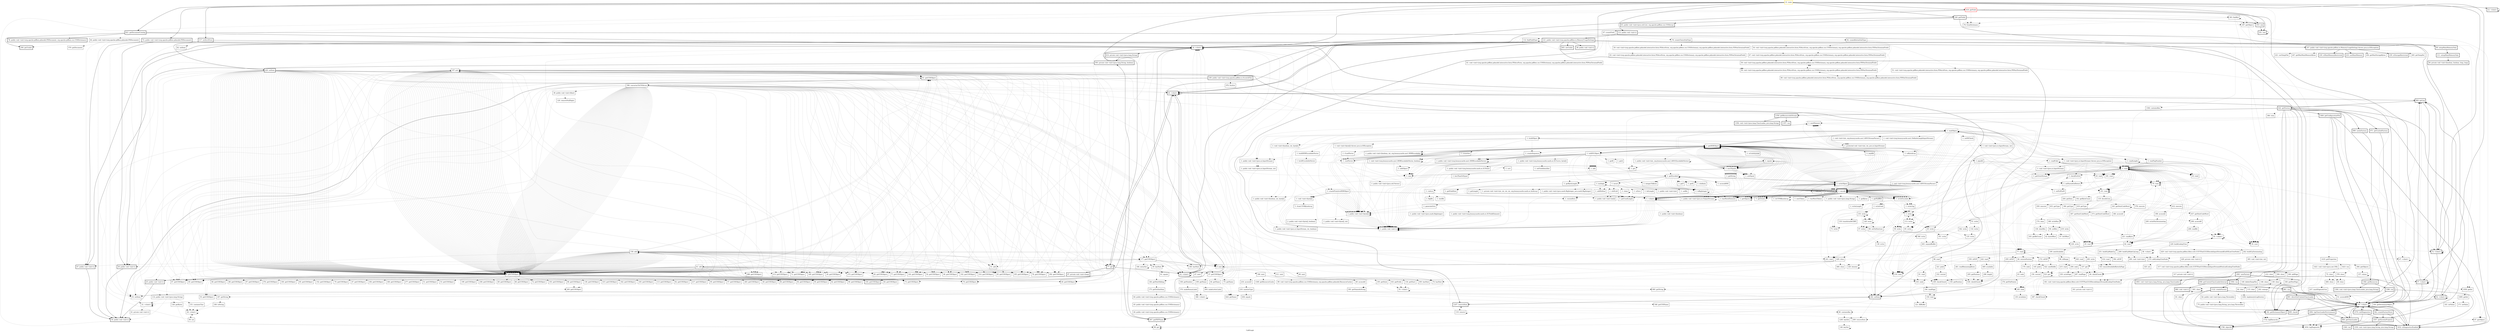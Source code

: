 digraph "CallGraph" {
    label="CallGraph";
node [shape=box];
"21: main" [color=gold] [style=bold]
"418: getField" [color=red] [style=bold]
"72: <clinit>" [style=bold]
"101: size" [style=bold]
"328: getFields" [style=bold]
"269: removeItem"
"1247: removeItem" [style=bold]
"104: getCOSObject" [style=bold]
"117: setAcroForm" [style=bold]
"621: getDocumentCatalog" [style=bold]
"72: public void <init>(org.apache.pdfbox.pdmodel.PDDocument)" [style=bold]
"112: public void <init>()" [style=bold]
"12: <clinit>" [style=bold]
"57: <clinit>" [style=bold]
"34: <clinit>" [style=bold]
"147: <clinit>" [style=bold]
"684: getLog" [style=bold]
"303: findKid"
"187: getString"
"182: getDictionaryObject" [style=bold]
"353: size" [style=bold]
"187: getObject"
"98: get"
"76: fromDictionary"
"63: public void <init>(java.util.List, org.apache.pdfbox.cos.COSArray)" [style=bold]
"119: remove"
"62: setItem"
"220: setItem" [style=bold]
"64: public void <init>(org.apache.pdfbox.pdmodel.PDDocument)"
"78: public void <init>(org.apache.pdfbox.pdmodel.PDDocument, org.apache.pdfbox.cos.COSDictionary)" [style=bold]
"394: getTrailer" [style=bold]
"53: setItem"
"202: setItem" [style=bold]
"39: public void <init>()" [style=bold]
"47: public void <init>()" [style=bold]
"99: setupMainMemoryOnly" [style=bold]
"121: public void <init>(org.apache.pdfbox.io.MemoryUsageSetting)" [style=bold]
"614: private void <init>(java.lang.String)" [style=bold]
"895: class$" [style=bold]
"800: getClassLoader" [style=bold]
"1574: initDiagnostics" [style=bold]
"1692: logClassLoaderEnvironment" [style=bold]
"342: createFactoryStore" [style=bold]
"1632: isDiagnosticsEnabled" [style=bold]
"1654: logDiagnostic"
"422: getFactory" [style=bold]
"660: getString"
"31: <clinit>"
"36: <clinit>"
"108: toString"
"87: getObject"
"523: get"
"47: createField"
"567: getPDFName" [style=bold]
"0: getCOSObject"
"288: getCOSObject"
"37: getCOSObject"
"30: getCOSObject"
"0: getCOSObject"
"82: getCOSObject"
"0: getCOSObject"
"79: getCOSObject"
"0: getCOSObject"
"0: getCOSObject"
"0: getCOSObject"
"0: getCOSObject"
"0: getCOSObject"
"0: getCOSObject"
"0: getCOSObject"
"46: getCOSObject"
"90: getCOSObject"
"0: getCOSObject"
"0: getCOSObject"
"78: getCOSObject"
"292: getCOSObject"
"45: getCOSObject"
"71: getCOSObject"
"169: getCOSObject"
"213: getCOSObject"
"272: getCOSObject"
"0: getCOSObject"
"0: getCOSObject"
"0: getCOSObject"
"0: getCOSObject"
"0: getCOSObject"
"0: getCOSObject"
"0: getCOSObject"
"67: getCOSObject"
"0: getCOSObject"
"65: getCOSObject"
"77: getCOSObject"
"0: getCOSObject"
"144: getCOSObject"
"0: getCOSObject"
"0: getCOSObject"
"0: getCOSObject"
"61: getCOSObject"
"0: getCOSObject"
"0: getCOSObject"
"0: getCOSObject"
"0: getCOSObject"
"54: getCOSObject"
"177: getCOSObject"
"0: getCOSObject"
"0: getCOSObject"
"0: getCOSObject"
"0: getCOSObject"
"0: getCOSObject"
"102: getCOSObject"
"0: getCOSObject"
"0: getCOSObject"
"0: getCOSObject"
"0: getCOSObject"
"0: getCOSObject"
"0: getCOSObject"
"0: getCOSObject"
"0: getCOSObject"
"0: getCOSObject"
"0: getCOSObject"
"0: getCOSObject"
"64: getCOSObject"
"0: getCOSObject"
"0: getCOSObject"
"0: getCOSObject"
"0: getCOSObject"
"62: getCOSObject"
"0: getCOSObject"
"0: getCOSObject"
"0: getCOSObject"
"61: getCOSObject"
"105: getCOSObject"
"0: getCOSObject"
"0: getCOSObject"
"73: getCOSObject"
"0: getCOSObject"
"0: getCOSObject"
"0: getCOSObject"
"0: getCOSObject"
"60: getCOSObject"
"0: getCOSObject"
"0: getCOSObject"
"0: getCOSObject"
"0: getCOSObject"
"314: getCOSObject"
"0: getCOSObject"
"0: getCOSObject"
"579: getDocument"
"107: put"
"34: public void <init>()" [style=bold]
"111: setupMainMemoryOnly" [style=bold]
"405: setTrailer" [style=bold]
"100: public void <init>(org.apache.pdfbox.io.ScratchFile)" [style=bold]
"107: public void <init>(org.apache.pdfbox.io.MemoryUsageSetting) throws java.io.IOException" [style=bold]
"38: public void <init>()" [style=bold]
"52: <clinit>" [style=bold]
"43: <clinit>" [style=bold]
"43: <clinit>" [style=bold]
"32: <clinit>" [style=bold]
"593: private void <init>(java.lang.String, boolean)" [style=bold]
"1557: getSystemProperty" [style=bold]
"1786: objectId" [style=bold]
"1732: logHierarchy"
"-1: nextElement"
"-1: hasMoreElements"
"858: getContextClassLoaderInternal" [style=bold]
"971: getCachedFactory" [style=bold]
"1464: getConfigurationFile" [style=bold]
"1061: newFactory" [style=bold]
"384: trim"
"1354: getResourceAsStream" [style=bold]
"999: cacheFactory" [style=bold]
"99: set"
"63: void <init>(org.apache.pdfbox.pdmodel.interactive.form.PDAcroForm, org.apache.pdfbox.cos.COSDictionary, org.apache.pdfbox.pdmodel.interactive.form.PDNonTerminalField)"
"1364: containsKey"
"61: void <init>(org.apache.pdfbox.pdmodel.interactive.form.PDAcroForm, org.apache.pdfbox.cos.COSDictionary, org.apache.pdfbox.pdmodel.interactive.form.PDNonTerminalField)"
"58: void <init>(org.apache.pdfbox.pdmodel.interactive.form.PDAcroForm, org.apache.pdfbox.cos.COSDictionary, org.apache.pdfbox.pdmodel.interactive.form.PDNonTerminalField)"
"112: findFieldType"
"78: createChoiceSubType"
"92: createButtonSubType"
"73: getCOSObject"
"75: getName"
"44: getName"
"109: getName"
"199: getCOSObject"
"258: getCOSObject"
"69: getCOSObject"
"68: getCOSObject"
"73: getCOSObject"
"72: getCOSObject"
"193: getCOSObject"
"104: getCOSObject"
"86: getCOSObject"
"415: getCOSObject"
"90: getCOSObject"
"342: getCOSObject"
"165: getCOSObject"
"113: getCOSObject"
"62: getCOSObject"
"92: getCOSObject"
"217: getCOSObject"
"95: getCOSObject"
"57: getCOSObject"
"283: getCOSObject"
"67: getCOSObject"
"40: getCOSObject"
"60: getCOSObject"
"58: getCOSObject"
"58: getCOSObject"
"65: getCOSObject"
"55: getCOSObject"
"61: add"
"51: add"
"39: hasNext"
"180: hasNext"
"74: hasNext"
"305: hasNext"
"0: next"
"0: next"
"0: next"
"0: next"
"166: entrySet"
"77: get" [style=bold]
"79: getCOSObject"
"56: getCOSObject"
"90: getCOSObject"
"59: getCOSObject"
"66: getCOSObject"
"88: getCOSObject"
"57: getCOSObject"
"200: getCOSObject"
"97: getCOSObject"
"376: getCOSObject"
"59: getCOSObject"
"136: getCOSObject"
"64: getCOSObject"
"67: getCOSObject"
"55: getCOSObject"
"100: getCOSObject"
"85: getCOSObject"
"65: getCOSObject"
"152: getCOSObject"
"70: getCOSObject"
"47: getCOSObject"
"62: getCOSObject"
"58: getCOSObject"
"396: converterToCOSArray"
"56: getCOSObject"
"59: getCOSObject"
"62: getCOSObject"
"106: getCOSObject"
"88: getCOSObject"
"168: getCOSObject"
"277: getCOSObject"
"51: getCOSObject"
"58: getCOSObject"
"72: getCOSObject"
"53: getCOSObject"
"56: private void <init>(boolean, boolean, long, long)" [style=bold]
"476: finalize"
"247: getMaxMainMemoryBytes"
"230: isMainMemoryRestricted" [style=bold]
"210: useMainMemory" [style=bold]
"256: getMaxStorageBytes"
"239: isStorageRestricted" [style=bold]
"265: getTempDir"
"221: useTempFile"
"1560: run" [style=bold]
"1559: void <init>(java.lang.String, java.lang.String)" [style=bold]
"-1: readObject"
"861: run" [style=bold]
"860: void <init>()" [style=bold]
"1382: getResources" [style=bold]
"1419: getProperties"
"1064: run" [style=bold]
"1063: void <init>(java.lang.String, java.lang.ClassLoader)" [style=bold]
"1357: run" [style=bold]
"1356: void <init>(java.lang.ClassLoader, java.lang.String)" [style=bold]
"59: void <init>(org.apache.pdfbox.pdmodel.interactive.form.PDAcroForm, org.apache.pdfbox.cos.COSDictionary, org.apache.pdfbox.pdmodel.interactive.form.PDNonTerminalField)"
"80: containsKey"
"58: void <init>(org.apache.pdfbox.pdmodel.interactive.form.PDAcroForm, org.apache.pdfbox.cos.COSDictionary, org.apache.pdfbox.pdmodel.interactive.form.PDNonTerminalField)"
"59: void <init>(org.apache.pdfbox.pdmodel.interactive.form.PDAcroForm, org.apache.pdfbox.cos.COSDictionary, org.apache.pdfbox.pdmodel.interactive.form.PDNonTerminalField)"
"144: getDictionaryObject"
"595: getNameAsString"
"50: void <init>(org.apache.pdfbox.pdmodel.interactive.form.PDAcroForm, org.apache.pdfbox.cos.COSDictionary, org.apache.pdfbox.pdmodel.interactive.form.PDNonTerminalField)"
"54: void <init>(org.apache.pdfbox.pdmodel.interactive.form.PDAcroForm, org.apache.pdfbox.cos.COSDictionary, org.apache.pdfbox.pdmodel.interactive.form.PDNonTerminalField)"
"1058: getInt"
"54: void <init>(org.apache.pdfbox.pdmodel.interactive.form.PDAcroForm, org.apache.pdfbox.cos.COSDictionary, org.apache.pdfbox.pdmodel.interactive.form.PDNonTerminalField)"
"51: void <init>(org.apache.pdfbox.pdmodel.interactive.form.PDAcroForm, org.apache.pdfbox.cos.COSDictionary, org.apache.pdfbox.pdmodel.interactive.form.PDNonTerminalField)"
"58: void <init>(org.apache.pdfbox.pdmodel.interactive.form.PDAcroForm, org.apache.pdfbox.cos.COSDictionary, org.apache.pdfbox.pdmodel.interactive.form.PDNonTerminalField)"
"624: getName"
"158: add"
"146: getNextSibling"
"61: equals"
"47: next"
"186: next"
"80: next"
"311: next"
"97: private void <init>(long)" [style=bold]
"47: <clinit>"
"38: public void <init>(float)"
"114: public void <init>(java.lang.String)"
"128: iterator"
"31: <clinit>"
"429: close"
"-1: readObject"
"891: directGetContextClassLoader" [style=bold]
"1386: run" [style=bold]
"1384: void <init>(java.lang.ClassLoader, java.lang.String)" [style=bold]
"1423: run"
"1421: void <init>(java.net.URL)"
"1122: createFactory" [style=bold]
"1283: keySet"
"67: void <init>(org.apache.pdfbox.pdmodel.interactive.form.PDAcroForm, org.apache.pdfbox.cos.COSDictionary, org.apache.pdfbox.pdmodel.interactive.form.PDNonTerminalField)"
"1085: getInt"
"80: void <init>(org.apache.pdfbox.pdmodel.interactive.form.PDAcroForm, org.apache.pdfbox.cos.COSDictionary, org.apache.pdfbox.pdmodel.interactive.form.PDNonTerminalField)"
"175: getOutlineItem"
"57: <clinit>"
"99: void <init>(org.apache.pdfbox.cos.COSDictionary, org.apache.pdfbox.pdmodel.ResourceCache)"
"1349: getResourceCache"
"216: access$3"
"40: access$4"
"105: getStyle"
"134: getStart"
"163: getPrefix"
"338: getNumber"
"25: public void <init>()" [style=bold]
"120: removeNullDigits"
"151: containsChar"
"128: getBytes"
"41: private void <init>()"
"384: getObjects"
"466: close"
"378: close"
"-1: readTagNumber"
"-1: getDERObject"
"-1: void <init>(org.bouncycastle.asn1.ASN1StreamParser)"
"-1: getDERObject"
"-1: void <init>(org.bouncycastle.asn1.ASN1StreamParser)"
"-1: getDERObject"
"-1: void <init>(org.bouncycastle.asn1.ASN1StreamParser)"
"-1: public void <init>(java.io.InputStream)"
"-1: getDERObject"
"-1: protected void <init>(int, int, java.io.InputStream)"
"-1: getDERObject"
"-1: void <init>(int, org.bouncycastle.asn1.ASN1StreamParser)"
"-1: void <init>(java.io.InputStream) throws java.io.IOException"
"-1: buildObject"
"-1: readLength"
"75: public void <init>(java.lang.String, java.lang.Throwable)"
"51: access$000"
"212: close"
"75: close"
"306: close"
"62: public void <init>(java.lang.Throwable)"
"1292: implementsLogFactory"
"148: keySet"
"161: intValue"
"171: intValue"
"64: public void <init>(org.apache.pdfbox.cos.COSDictionary)"
"218: sanitizeType"
"35: <clinit>"
"368: <clinit>"
"404: makeLetterLabel"
"376: makeRomanLabel"
"157: values"
"484: close"
"48: close"
"146: close"
"218: read"
"45: read"
"-1: read"
"-1: read"
"59: read"
"70: read"
"64: read"
"101: read"
"-1: read"
"-1: readVector"
"-1: void <init>(org.bouncycastle.asn1.DEREncodableVector, boolean)"
"-1: public void <init>(org.bouncycastle.asn1.DEREncodableVector)"
"-1: <clinit>"
"-1: public void <init>(byte[])"
"-1: getOctetStream"
"-1: readAll"
"-1: public void <init>(java.io.InputStream, int)"
"-1: <clinit>"
"-1: public void <init>(boolean, int, org.bouncycastle.asn1.DEREncodable)"
"-1: public void <init>(byte[])"
"-1: toByteArray"
"-1: public void <init>(boolean, int, org.bouncycastle.asn1.DEREncodable)"
"-1: get"
"-1: size"
"-1: rLoadVector"
"-1: isConstructed"
"-1: <clinit>"
"-1: <clinit>"
"-1: createSequence"
"-1: createSequence"
"-1: public void <init>(int, org.bouncycastle.asn1.ASN1EncodableVector)"
"-1: void <init>(java.io.InputStream)"
"-1: checkForEof"
"-1: <clinit>"
"-1: public void <init>(boolean, int, byte[])"
"-1: void <init>(byte[]) throws java.io.IOException"
"-1: public void <init>(java.util.Vector)"
"-1: buildDEREncodableVector"
"-1: void <init>(boolean, int, byte[])"
"-1: void <init>(java.io.InputStream, int)"
"-1: createSet"
"-1: createPrimitiveDERObject"
"-1: readLength"
"138: clear"
"140: deleteTempFile"
"45: public void <init>(org.apache.pdfbox.cos.COSDictionary)"
"636: equals"
"548: getCOSName"
"437: markPagesAsFree"
"491: clear"
"163: seek"
"109: nextAvailable"
"-1: readObject"
"-1: getOctetStream"
"-1: getOctetStream"
"72: <clinit>"
"46: restorePosition"
"77: read"
"215: read"
"414: read"
"172: isEOF"
"350: isEOF"
"459: isEOF"
"394: isEOF"
"192: getByteCount"
"204: getData"
"118: decodeLine"
"-1: setParentEofDetect"
"-1: public void <init>()"
"-1: add"
"-1: getDERObject"
"-1: getDERObject"
"-1: getDERObject"
"-1: getDERObject"
"-1: getDERObject"
"-1: getDERObject"
"-1: void <init>(org.bouncycastle.asn1.DEREncodableVector, boolean)"
"-1: public void <init>(org.bouncycastle.asn1.DEREncodableVector)"
"-1: void <init>(org.bouncycastle.asn1.ASN1StreamParser)"
"-1: pipeAll"
"-1: public void <init>()"
"-1: public void <init>()"
"-1: public void <init>(boolean, int, org.bouncycastle.asn1.DEREncodable)"
"-1: public void <init>(byte[])"
"-1: readFully"
"-1: public void <init>()"
"-1: public void <init>()"
"-1: public void <init>(int, org.bouncycastle.asn1.ASN1EncodableVector)"
"-1: public void <init>()"
"-1: toBytes"
"-1: public void <init>(java.io.InputStream)"
"-1: buildEncodableVector"
"-1: public void <init>()"
"-1: public void <init>(byte[])"
"-1: void <init>(byte[])"
"-1: void <init>(byte[])"
"-1: public void <init>(byte[])"
"-1: public void <init>(byte[])"
"-1: public void <init>(byte[])"
"-1: void <init>(byte[])"
"-1: public void <init>(byte[])"
"-1: public void <init>(byte[])"
"-1: public void <init>(byte[])"
"-1: public void <init>(byte[])"
"-1: void <init>(byte[])"
"-1: public void <init>(byte[])"
"-1: public void <init>(byte[])"
"-1: public void <init>(byte[])"
"-1: public void <init>(byte[], int)"
"-1: <clinit>"
"-1: <clinit>"
"-1: <clinit>"
"-1: <clinit>"
"115: clear"
"44: clear"
"44: public void <init>(org.apache.pdfbox.cos.COSDictionary)"
"81: clear"
"190: readPage"
"185: seek"
"96: inRange"
"-1: void <init>(org.bouncycastle.asn1.DefiniteLengthInputStream)"
"-1: void <init>(org.bouncycastle.asn1.ASN1StreamParser)"
"-1: void <init>(org.bouncycastle.asn1.ASN1StreamParser)"
"-1: set00Check"
"294: seek"
"63: seek"
"176: seek"
"109: checkClosed"
"98: read"
"436: checkClosed"
"94: checkClosed"
"163: ensureAvailableBytesInPage"
"145: peek"
"321: peek"
"55: <clinit>"
"412: execute"
"450: execute"
"378: execute"
"455: getType"
"384: getType"
"418: getType"
"343: getNextCodeWord"
"174: clear"
"221: readByte"
"-1: setEofOn00"
"-1: public void <init>()"
"-1: toASN1Object"
"-1: toASN1Object"
"-1: toASN1Object"
"-1: toASN1Object"
"-1: toASN1Object"
"-1: toASN1Object"
"-1: toASN1Object"
"-1: toASN1Object"
"-1: toASN1Object"
"-1: toASN1Object"
"-1: public void <init>()"
"-1: sort"
"-1: addObject"
"-1: public void <init>()"
"-1: addObject"
"-1: write"
"59: write"
"113: write"
"45: write"
"65: write"
"241: read"
"63: read"
"-1: read"
"-1: read"
"43: read"
"181: read"
"77: read"
"-1: read"
"-1: readFully"
"-1: getEncoded"
"-1: public void <init>()"
"-1: getOctets"
"-1: getOctets"
"-1: public void <init>(java.io.InputStream, int)"
"-1: fromUTF8ByteArray"
"-1: public void <init>(boolean)"
"-1: public void <init>()"
"150: read"
"139: invalidate"
"287: readPage"
"339: writePage"
"121: fillBuffer"
"387: checkClosed"
"108: addPage"
"156: rewind"
"332: rewind"
"317: void <init>(org.apache.pdfbox.filter.ccitt.CCITTFaxG31DDecodeInputStream$NonLeafLookupTreeNode)"
"229: buildLookupTree"
"198: access$2"
"186: access$1"
"407: getNextCodeWord"
"437: getNextCodeWord"
"373: getNextCodeWord"
"337: get"
"206: access$0"
"183: getBitCount"
"138: clearBits"
"-1: getEncoded"
"-1: getEncoded"
"-1: <clinit>"
"-1: integerToBytes"
"-1: toBigInteger"
"-1: toBigInteger"
"-1: getByteLength"
"-1: public void <init>(java.math.BigInteger)"
"-1: public void <init>(org.bouncycastle.math.ec.ECPoint)"
"-1: public void <init>(org.bouncycastle.math.ec.ECCurve, byte[])"
"-1: public void <init>(int)"
"-1: public void <init>(byte[])"
"-1: public void <init>(org.bouncycastle.math.ec.ECFieldElement)"
"-1: getB"
"-1: getA"
"-1: equals"
"-1: lessThanOrEqual"
"-1: getEncoded"
"98: setOnNewLine"
"228: write"
"125: write"
"351: write"
"91: read"
"242: read"
"445: read"
"-1: writeObject"
"-1: public void <init>(java.io.OutputStream)"
"-1: public void <init>(java.io.InputStream, int, boolean)"
"-1: public void <init>()"
"160: getNewPage"
"176: getFilePointer"
"150: getPosition"
"317: private void <init>()"
"38: <clinit>"
"429: void <init>(org.apache.pdfbox.filter.ccitt.CCITTFaxG31DDecodeInputStream$EndOfLineTreeNode)"
"242: buildUpTerminating"
"251: buildUpMakeUp"
"260: buildUpMakeUpLong"
"270: addLookupTreeNode"
"200: writeNonTerminating"
"188: writeRun"
"208: readBit"
"42: byteOffset"
"-1: <clinit>"
"-1: multiply"
"-1: multiply"
"-1: invert"
"-1: invert"
"-1: getY"
"-1: getX"
"-1: isInfinity"
"-1: <clinit>"
"-1: access$000"
"-1: public void <init>()"
"-1: toBigInteger"
"-1: getFieldSize"
"-1: getFieldSize"
"-1: setFieldIdentifier"
"-1: asn1Equals"
"-1: asn1Equals"
"-1: asn1Equals"
"-1: asn1Equals"
"-1: asn1Equals"
"-1: asn1Equals"
"-1: asn1Equals"
"-1: asn1Equals"
"-1: asn1Equals"
"-1: asn1Equals"
"-1: asn1Equals"
"-1: asn1Equals"
"-1: asn1Equals"
"-1: asn1Equals"
"-1: asn1Equals"
"-1: asn1Equals"
"-1: asn1Equals"
"-1: asn1Equals"
"-1: asn1Equals"
"-1: asn1Equals"
"-1: asn1Equals"
"-1: asn1Equals"
"401: expandBuffer"
"469: available"
"422: nextBuffer"
"261: readRemainingBytes"
"-1: writeNull"
"-1: encode"
"-1: encode"
"-1: encode"
"-1: encode"
"-1: encode"
"-1: encode"
"-1: encode"
"-1: encode"
"-1: encode"
"-1: encode"
"-1: encode"
"-1: encode"
"-1: encode"
"-1: encode"
"-1: encode"
"-1: encode"
"-1: encode"
"-1: encode"
"-1: encode"
"-1: encode"
"-1: encode"
"-1: encode"
"-1: encode"
"-1: encode"
"-1: encode"
"-1: encode"
"-1: encode"
"-1: encode"
"-1: public void <init>(java.io.OutputStream)"
"202: enlarge"
"301: void <init>(org.apache.pdfbox.filter.ccitt.CCITTFaxG31DDecodeInputStream$LookupTreeNode)"
"429: private void <init>()"
"365: void <init>(int, int)"
"400: void <init>(int)"
"325: set"
"96: setBits"
"-1: public void <init>(java.math.BigInteger, java.math.BigInteger)"
"-1: multiply"
"-1: private void <init>(int, int, int, int, org.bouncycastle.math.ec.IntArray)"
"-1: reduce"
"-1: clone"
"-1: shiftLeft"
"-1: addShifted"
"-1: bitLength"
"-1: isZero"
"-1: public void <init>(int)"
"-1: setBit"
"-1: getUsedLength"
"-1: size"
"-1: equals"
"-1: getObjects"
"-1: getObjects"
"-1: size"
"-1: size"
"-1: getObjects"
"-1: areEqual"
"-1: getString"
"-1: getString"
"-1: getString"
"-1: getString"
"-1: getString"
"-1: getString"
"-1: getString"
"-1: getString"
"-1: getString"
"205: getPosition"
"298: length"
"-1: getOctets"
"-1: writeEncoded"
"-1: getOctets"
"-1: getOctets"
"-1: writeEncoded"
"-1: writeObject"
"-1: writeObject"
"-1: getOctets"
"-1: toUTF8ByteArray"
"-1: getOctets"
"-1: writeField"
"-1: writeField"
"-1: nextToken"
"-1: hasMoreTokens"
"-1: public void <init>(java.lang.String)"
"-1: getOctets"
"-1: writeTag"
"-1: getObjects"
"-1: getOctets"
"-1: getEncoded"
"-1: getBytes"
"-1: getPadBits"
"-1: getOctets"
"-1: getOctets"
"301: private void <init>()"
"47: bitOffset"
"-1: public void <init>()"
"-1: resizedInts"
"-1: shiftLeft"
"-1: public void <init>(int[])"
"-1: getLength"
"-1: testBit"
"-1: flipBit"
"-1: clone"
"-1: public void <init>(byte[])"
"-1: write"
"-1: writeLength"
"-1: toUTF8ByteArray"
"51: write"
"59: write"
"155: write"
"128: write"
"57: write"
"71: write"
"-1: generateOcts"
"-1: public void <init>(byte[], boolean)"
"342: write"
"132: write"
"219: write"
"118: transformASCII85"
"200: write"
"138: write"
"308: write"
"21: main"->"72: <clinit>";

"21: main"->"418: getField";

"21: main"->"101: size";

"21: main"->"328: getFields";

"21: main"->"269: removeItem" [style=dotted];

"21: main"->"1247: removeItem";

"21: main"->"104: getCOSObject";

"21: main"->"117: setAcroForm";

"21: main"->"621: getDocumentCatalog";

"21: main"->"72: public void <init>(org.apache.pdfbox.pdmodel.PDDocument)";

"21: main"->"112: public void <init>()";

"21: main"->"12: <clinit>";

"21: main"->"57: <clinit>";

"21: main"->"34: <clinit>";

"72: <clinit>"->"147: <clinit>";

"72: <clinit>"->"72: <clinit>";

"72: <clinit>"->"684: getLog";

"418: getField"->"34: <clinit>";

"418: getField"->"303: findKid" [style=dotted];

"418: getField"->"187: getString" [style=dotted];

"418: getField"->"182: getDictionaryObject";

"418: getField"->"353: size";

"418: getField"->"187: getObject" [style=dotted];

"418: getField"->"98: get" [style=dotted];

"418: getField"->"76: fromDictionary" [style=dotted];

"101: size"->"101: size";

"328: getFields"->"34: <clinit>";

"328: getFields"->"63: public void <init>(java.util.List, org.apache.pdfbox.cos.COSArray)";

"328: getFields"->"353: size";

"328: getFields"->"187: getObject" [style=dotted];

"328: getFields"->"182: getDictionaryObject";

"328: getFields"->"76: fromDictionary" [style=dotted];

"1247: removeItem"->"119: remove" [style=dotted];

"117: setAcroForm"->"34: <clinit>";

"117: setAcroForm"->"62: setItem" [style=dotted];

"117: setAcroForm"->"220: setItem";

"621: getDocumentCatalog"->"34: <clinit>";

"621: getDocumentCatalog"->"64: public void <init>(org.apache.pdfbox.pdmodel.PDDocument)" [style=dotted];

"621: getDocumentCatalog"->"78: public void <init>(org.apache.pdfbox.pdmodel.PDDocument, org.apache.pdfbox.cos.COSDictionary)";

"621: getDocumentCatalog"->"182: getDictionaryObject";

"621: getDocumentCatalog"->"394: getTrailer";

"72: public void <init>(org.apache.pdfbox.pdmodel.PDDocument)"->"34: <clinit>";

"72: public void <init>(org.apache.pdfbox.pdmodel.PDDocument)"->"53: setItem" [style=dotted];

"72: public void <init>(org.apache.pdfbox.pdmodel.PDDocument)"->"202: setItem";

"72: public void <init>(org.apache.pdfbox.pdmodel.PDDocument)"->"39: public void <init>()";

"72: public void <init>(org.apache.pdfbox.pdmodel.PDDocument)"->"47: public void <init>()";

"112: public void <init>()"->"99: setupMainMemoryOnly";

"112: public void <init>()"->"121: public void <init>(org.apache.pdfbox.io.MemoryUsageSetting)";

"12: <clinit>"->"12: <clinit>";

"57: <clinit>"->"147: <clinit>";

"57: <clinit>"->"57: <clinit>";

"57: <clinit>"->"684: getLog";

"34: <clinit>"->"34: <clinit>";

"34: <clinit>"->"614: private void <init>(java.lang.String)";

"147: <clinit>"->"147: <clinit>";

"147: <clinit>"->"895: class$";

"147: <clinit>"->"800: getClassLoader";

"147: <clinit>"->"1574: initDiagnostics";

"147: <clinit>"->"1692: logClassLoaderEnvironment";

"147: <clinit>"->"342: createFactoryStore";

"147: <clinit>"->"1632: isDiagnosticsEnabled";

"147: <clinit>"->"1654: logDiagnostic" [style=dotted];

"684: getLog"->"147: <clinit>";

"684: getLog"->"422: getFactory";

"303: findKid"->"34: <clinit>" [style=dotted];

"303: findKid"->"303: findKid" [style=dotted];

"303: findKid"->"660: getString" [style=dotted];

"303: findKid"->"353: size" [style=dotted];

"303: findKid"->"187: getObject" [style=dotted];

"303: findKid"->"182: getDictionaryObject" [style=dotted];

"303: findKid"->"76: fromDictionary" [style=dotted];

"187: getString"->"31: <clinit>" [style=dotted];

"187: getString"->"36: <clinit>" [style=dotted];

"187: getString"->"108: toString" [style=dotted];

"182: getDictionaryObject"->"87: getObject" [style=dotted];

"182: getDictionaryObject"->"98: get" [style=dotted];

"353: size"->"101: size";

"187: getObject"->"87: getObject" [style=dotted];

"187: getObject"->"523: get" [style=dotted];

"98: get"->"98: get" [style=dotted];

"76: fromDictionary"->"47: createField" [style=dotted];

"119: remove"->"34: <clinit>" [style=dotted];

"119: remove"->"119: remove" [style=dotted];

"119: remove"->"269: removeItem" [style=dotted];

"119: remove"->"1247: removeItem" [style=dotted];

"119: remove"->"567: getPDFName" [style=dotted];

"220: setItem"->"0: getCOSObject" [style=dotted];

"220: setItem"->"53: setItem" [style=dotted];

"220: setItem"->"202: setItem";

"220: setItem"->"288: getCOSObject" [style=dotted];

"220: setItem"->"37: getCOSObject" [style=dotted];

"220: setItem"->"30: getCOSObject" [style=dotted];

"220: setItem"->"0: getCOSObject" [style=dotted];

"220: setItem"->"82: getCOSObject" [style=dotted];

"220: setItem"->"0: getCOSObject" [style=dotted];

"220: setItem"->"79: getCOSObject" [style=dotted];

"220: setItem"->"0: getCOSObject" [style=dotted];

"220: setItem"->"0: getCOSObject" [style=dotted];

"220: setItem"->"0: getCOSObject" [style=dotted];

"220: setItem"->"0: getCOSObject" [style=dotted];

"220: setItem"->"0: getCOSObject" [style=dotted];

"220: setItem"->"0: getCOSObject" [style=dotted];

"220: setItem"->"0: getCOSObject" [style=dotted];

"220: setItem"->"46: getCOSObject" [style=dotted];

"220: setItem"->"90: getCOSObject" [style=dotted];

"220: setItem"->"0: getCOSObject" [style=dotted];

"220: setItem"->"0: getCOSObject" [style=dotted];

"220: setItem"->"78: getCOSObject" [style=dotted];

"220: setItem"->"292: getCOSObject" [style=dotted];

"220: setItem"->"45: getCOSObject" [style=dotted];

"220: setItem"->"71: getCOSObject" [style=dotted];

"220: setItem"->"169: getCOSObject" [style=dotted];

"220: setItem"->"213: getCOSObject" [style=dotted];

"220: setItem"->"272: getCOSObject" [style=dotted];

"220: setItem"->"0: getCOSObject" [style=dotted];

"220: setItem"->"0: getCOSObject" [style=dotted];

"220: setItem"->"0: getCOSObject" [style=dotted];

"220: setItem"->"0: getCOSObject" [style=dotted];

"220: setItem"->"0: getCOSObject" [style=dotted];

"220: setItem"->"0: getCOSObject" [style=dotted];

"220: setItem"->"0: getCOSObject" [style=dotted];

"220: setItem"->"67: getCOSObject" [style=dotted];

"220: setItem"->"0: getCOSObject" [style=dotted];

"220: setItem"->"65: getCOSObject" [style=dotted];

"220: setItem"->"77: getCOSObject" [style=dotted];

"220: setItem"->"0: getCOSObject" [style=dotted];

"220: setItem"->"144: getCOSObject" [style=dotted];

"220: setItem"->"0: getCOSObject" [style=dotted];

"220: setItem"->"0: getCOSObject" [style=dotted];

"220: setItem"->"0: getCOSObject" [style=dotted];

"220: setItem"->"61: getCOSObject" [style=dotted];

"220: setItem"->"0: getCOSObject" [style=dotted];

"220: setItem"->"0: getCOSObject" [style=dotted];

"220: setItem"->"0: getCOSObject" [style=dotted];

"220: setItem"->"0: getCOSObject" [style=dotted];

"220: setItem"->"54: getCOSObject" [style=dotted];

"220: setItem"->"177: getCOSObject" [style=dotted];

"220: setItem"->"0: getCOSObject" [style=dotted];

"220: setItem"->"0: getCOSObject" [style=dotted];

"220: setItem"->"0: getCOSObject" [style=dotted];

"220: setItem"->"0: getCOSObject" [style=dotted];

"220: setItem"->"0: getCOSObject" [style=dotted];

"220: setItem"->"102: getCOSObject" [style=dotted];

"220: setItem"->"0: getCOSObject" [style=dotted];

"220: setItem"->"0: getCOSObject" [style=dotted];

"220: setItem"->"0: getCOSObject" [style=dotted];

"220: setItem"->"0: getCOSObject" [style=dotted];

"220: setItem"->"0: getCOSObject" [style=dotted];

"220: setItem"->"0: getCOSObject" [style=dotted];

"220: setItem"->"0: getCOSObject" [style=dotted];

"220: setItem"->"0: getCOSObject" [style=dotted];

"220: setItem"->"0: getCOSObject" [style=dotted];

"220: setItem"->"0: getCOSObject" [style=dotted];

"220: setItem"->"0: getCOSObject" [style=dotted];

"220: setItem"->"64: getCOSObject" [style=dotted];

"220: setItem"->"0: getCOSObject" [style=dotted];

"220: setItem"->"0: getCOSObject" [style=dotted];

"220: setItem"->"0: getCOSObject" [style=dotted];

"220: setItem"->"0: getCOSObject" [style=dotted];

"220: setItem"->"62: getCOSObject" [style=dotted];

"220: setItem"->"0: getCOSObject" [style=dotted];

"220: setItem"->"0: getCOSObject" [style=dotted];

"220: setItem"->"0: getCOSObject" [style=dotted];

"220: setItem"->"61: getCOSObject" [style=dotted];

"220: setItem"->"105: getCOSObject" [style=dotted];

"220: setItem"->"0: getCOSObject" [style=dotted];

"220: setItem"->"0: getCOSObject" [style=dotted];

"220: setItem"->"73: getCOSObject" [style=dotted];

"220: setItem"->"0: getCOSObject" [style=dotted];

"220: setItem"->"0: getCOSObject" [style=dotted];

"220: setItem"->"0: getCOSObject" [style=dotted];

"220: setItem"->"0: getCOSObject" [style=dotted];

"220: setItem"->"60: getCOSObject" [style=dotted];

"220: setItem"->"0: getCOSObject" [style=dotted];

"220: setItem"->"0: getCOSObject" [style=dotted];

"220: setItem"->"0: getCOSObject" [style=dotted];

"220: setItem"->"0: getCOSObject" [style=dotted];

"220: setItem"->"314: getCOSObject" [style=dotted];

"220: setItem"->"0: getCOSObject" [style=dotted];

"220: setItem"->"0: getCOSObject" [style=dotted];

"64: public void <init>(org.apache.pdfbox.pdmodel.PDDocument)"->"34: <clinit>" [style=dotted];

"64: public void <init>(org.apache.pdfbox.pdmodel.PDDocument)"->"53: setItem" [style=dotted];

"64: public void <init>(org.apache.pdfbox.pdmodel.PDDocument)"->"202: setItem" [style=dotted];

"64: public void <init>(org.apache.pdfbox.pdmodel.PDDocument)"->"394: getTrailer" [style=dotted];

"64: public void <init>(org.apache.pdfbox.pdmodel.PDDocument)"->"579: getDocument" [style=dotted];

"64: public void <init>(org.apache.pdfbox.pdmodel.PDDocument)"->"47: public void <init>()" [style=dotted];

"202: setItem"->"1247: removeItem";

"202: setItem"->"107: put" [style=dotted];

"202: setItem"->"269: removeItem" [style=dotted];

"39: public void <init>()"->"34: public void <init>()";

"47: public void <init>()"->"34: public void <init>()";

"99: setupMainMemoryOnly"->"111: setupMainMemoryOnly";

"121: public void <init>(org.apache.pdfbox.io.MemoryUsageSetting)"->"39: public void <init>()";

"121: public void <init>(org.apache.pdfbox.io.MemoryUsageSetting)"->"53: setItem" [style=dotted];

"121: public void <init>(org.apache.pdfbox.io.MemoryUsageSetting)"->"202: setItem";

"121: public void <init>(org.apache.pdfbox.io.MemoryUsageSetting)"->"47: public void <init>()";

"121: public void <init>(org.apache.pdfbox.io.MemoryUsageSetting)"->"405: setTrailer";

"121: public void <init>(org.apache.pdfbox.io.MemoryUsageSetting)"->"100: public void <init>(org.apache.pdfbox.io.ScratchFile)";

"121: public void <init>(org.apache.pdfbox.io.MemoryUsageSetting)"->"107: public void <init>(org.apache.pdfbox.io.MemoryUsageSetting) throws java.io.IOException";

"121: public void <init>(org.apache.pdfbox.io.MemoryUsageSetting)"->"38: public void <init>()";

"121: public void <init>(org.apache.pdfbox.io.MemoryUsageSetting)"->"52: <clinit>";

"121: public void <init>(org.apache.pdfbox.io.MemoryUsageSetting)"->"72: <clinit>";

"121: public void <init>(org.apache.pdfbox.io.MemoryUsageSetting)"->"43: <clinit>";

"121: public void <init>(org.apache.pdfbox.io.MemoryUsageSetting)"->"34: <clinit>";

"121: public void <init>(org.apache.pdfbox.io.MemoryUsageSetting)"->"43: <clinit>";

"121: public void <init>(org.apache.pdfbox.io.MemoryUsageSetting)"->"32: <clinit>";

"121: public void <init>(org.apache.pdfbox.io.MemoryUsageSetting)"->"99: setupMainMemoryOnly";

"121: public void <init>(org.apache.pdfbox.io.MemoryUsageSetting)"->"567: getPDFName";

"614: private void <init>(java.lang.String)"->"593: private void <init>(java.lang.String, boolean)";

"800: getClassLoader"->"147: <clinit>";

"800: getClassLoader"->"1632: isDiagnosticsEnabled";

"800: getClassLoader"->"1654: logDiagnostic" [style=dotted];

"1574: initDiagnostics"->"147: <clinit>";

"1574: initDiagnostics"->"1557: getSystemProperty";

"1574: initDiagnostics"->"1786: objectId";

"1692: logClassLoaderEnvironment"->"147: <clinit>";

"1692: logClassLoaderEnvironment"->"1632: isDiagnosticsEnabled";

"1692: logClassLoaderEnvironment"->"1654: logDiagnostic" [style=dotted];

"1692: logClassLoaderEnvironment"->"800: getClassLoader";

"1692: logClassLoaderEnvironment"->"1786: objectId";

"1692: logClassLoaderEnvironment"->"1732: logHierarchy" [style=dotted];

"342: createFactoryStore"->"147: <clinit>";

"342: createFactoryStore"->"1557: getSystemProperty";

"342: createFactoryStore"->"1632: isDiagnosticsEnabled";

"342: createFactoryStore"->"1654: logDiagnostic" [style=dotted];

"1632: isDiagnosticsEnabled"->"147: <clinit>";

"1654: logDiagnostic"->"147: <clinit>" [style=dotted];

"422: getFactory"->"147: <clinit>";

"422: getFactory"->"-1: nextElement" [style=dotted];

"422: getFactory"->"-1: hasMoreElements" [style=dotted];

"422: getFactory"->"858: getContextClassLoaderInternal";

"422: getFactory"->"1632: isDiagnosticsEnabled";

"422: getFactory"->"1654: logDiagnostic" [style=dotted];

"422: getFactory"->"971: getCachedFactory";

"422: getFactory"->"1786: objectId";

"422: getFactory"->"1732: logHierarchy" [style=dotted];

"422: getFactory"->"1464: getConfigurationFile";

"422: getFactory"->"1557: getSystemProperty";

"422: getFactory"->"1061: newFactory";

"422: getFactory"->"384: trim" [style=dotted];

"422: getFactory"->"1354: getResourceAsStream";

"422: getFactory"->"999: cacheFactory";

"660: getString"->"182: getDictionaryObject" [style=dotted];

"660: getString"->"187: getString" [style=dotted];

"31: <clinit>"->"31: <clinit>" [style=dotted];

"36: <clinit>"->"36: <clinit>" [style=dotted];

"36: <clinit>"->"99: set" [style=dotted];

"108: toString"->"36: <clinit>" [style=dotted];

"523: get"->"523: get" [style=dotted];

"47: createField"->"34: <clinit>" [style=dotted];

"47: createField"->"63: void <init>(org.apache.pdfbox.pdmodel.interactive.form.PDAcroForm, org.apache.pdfbox.cos.COSDictionary, org.apache.pdfbox.pdmodel.interactive.form.PDNonTerminalField)" [style=dotted];

"47: createField"->"1364: containsKey" [style=dotted];

"47: createField"->"61: void <init>(org.apache.pdfbox.pdmodel.interactive.form.PDAcroForm, org.apache.pdfbox.cos.COSDictionary, org.apache.pdfbox.pdmodel.interactive.form.PDNonTerminalField)" [style=dotted];

"47: createField"->"58: void <init>(org.apache.pdfbox.pdmodel.interactive.form.PDAcroForm, org.apache.pdfbox.cos.COSDictionary, org.apache.pdfbox.pdmodel.interactive.form.PDNonTerminalField)" [style=dotted];

"47: createField"->"112: findFieldType" [style=dotted];

"47: createField"->"78: createChoiceSubType" [style=dotted];

"47: createField"->"92: createButtonSubType" [style=dotted];

"567: getPDFName"->"34: <clinit>";

"567: getPDFName"->"593: private void <init>(java.lang.String, boolean)";

"567: getPDFName"->"98: get" [style=dotted];

"0: getCOSObject"->"73: getCOSObject" [style=dotted];

"37: getCOSObject"->"34: <clinit>" [style=dotted];

"37: getCOSObject"->"75: getName" [style=dotted];

"37: getCOSObject"->"44: getName" [style=dotted];

"37: getCOSObject"->"109: getName" [style=dotted];

"37: getCOSObject"->"567: getPDFName" [style=dotted];

"0: getCOSObject"->"199: getCOSObject" [style=dotted];

"0: getCOSObject"->"258: getCOSObject" [style=dotted];

"0: getCOSObject"->"69: getCOSObject" [style=dotted];

"0: getCOSObject"->"68: getCOSObject" [style=dotted];

"0: getCOSObject"->"73: getCOSObject" [style=dotted];

"0: getCOSObject"->"72: getCOSObject" [style=dotted];

"0: getCOSObject"->"193: getCOSObject" [style=dotted];

"0: getCOSObject"->"104: getCOSObject" [style=dotted];

"0: getCOSObject"->"86: getCOSObject" [style=dotted];

"0: getCOSObject"->"415: getCOSObject" [style=dotted];

"0: getCOSObject"->"90: getCOSObject" [style=dotted];

"292: getCOSObject"->"34: <clinit>" [style=dotted];

"213: getCOSObject"->"34: <clinit>" [style=dotted];

"272: getCOSObject"->"34: <clinit>" [style=dotted];

"0: getCOSObject"->"342: getCOSObject" [style=dotted];

"0: getCOSObject"->"165: getCOSObject" [style=dotted];

"0: getCOSObject"->"113: getCOSObject" [style=dotted];

"0: getCOSObject"->"62: getCOSObject" [style=dotted];

"0: getCOSObject"->"92: getCOSObject" [style=dotted];

"0: getCOSObject"->"217: getCOSObject" [style=dotted];

"0: getCOSObject"->"95: getCOSObject" [style=dotted];

"0: getCOSObject"->"57: getCOSObject" [style=dotted];

"0: getCOSObject"->"283: getCOSObject" [style=dotted];

"0: getCOSObject"->"67: getCOSObject" [style=dotted];

"0: getCOSObject"->"40: getCOSObject" [style=dotted];

"0: getCOSObject"->"60: getCOSObject" [style=dotted];

"0: getCOSObject"->"58: getCOSObject" [style=dotted];

"0: getCOSObject"->"58: getCOSObject" [style=dotted];

"0: getCOSObject"->"65: getCOSObject" [style=dotted];

"0: getCOSObject"->"55: getCOSObject" [style=dotted];

"177: getCOSObject"->"43: <clinit>" [style=dotted];

"177: getCOSObject"->"53: setItem" [style=dotted];

"177: getCOSObject"->"202: setItem" [style=dotted];

"177: getCOSObject"->"61: add" [style=dotted];

"177: getCOSObject"->"51: add" [style=dotted];

"177: getCOSObject"->"39: hasNext" [style=dotted];

"177: getCOSObject"->"180: hasNext" [style=dotted];

"177: getCOSObject"->"74: hasNext" [style=dotted];

"177: getCOSObject"->"305: hasNext" [style=dotted];

"177: getCOSObject"->"0: next" [style=dotted];

"177: getCOSObject"->"0: next" [style=dotted];

"177: getCOSObject"->"0: next" [style=dotted];

"177: getCOSObject"->"0: next" [style=dotted];

"177: getCOSObject"->"166: entrySet" [style=dotted];

"177: getCOSObject"->"39: public void <init>()" [style=dotted];

"177: getCOSObject"->"47: public void <init>()" [style=dotted];

"177: getCOSObject"->"32: <clinit>" [style=dotted];

"177: getCOSObject"->"34: <clinit>" [style=dotted];

"177: getCOSObject"->"77: get" [style=dotted];

"0: getCOSObject"->"79: getCOSObject" [style=dotted];

"0: getCOSObject"->"56: getCOSObject" [style=dotted];

"0: getCOSObject"->"90: getCOSObject" [style=dotted];

"0: getCOSObject"->"59: getCOSObject" [style=dotted];

"0: getCOSObject"->"66: getCOSObject" [style=dotted];

"0: getCOSObject"->"88: getCOSObject" [style=dotted];

"0: getCOSObject"->"57: getCOSObject" [style=dotted];

"0: getCOSObject"->"200: getCOSObject" [style=dotted];

"0: getCOSObject"->"97: getCOSObject" [style=dotted];

"0: getCOSObject"->"376: getCOSObject" [style=dotted];

"0: getCOSObject"->"59: getCOSObject" [style=dotted];

"0: getCOSObject"->"136: getCOSObject" [style=dotted];

"0: getCOSObject"->"64: getCOSObject" [style=dotted];

"0: getCOSObject"->"67: getCOSObject" [style=dotted];

"0: getCOSObject"->"55: getCOSObject" [style=dotted];

"0: getCOSObject"->"100: getCOSObject" [style=dotted];

"0: getCOSObject"->"85: getCOSObject" [style=dotted];

"0: getCOSObject"->"65: getCOSObject" [style=dotted];

"0: getCOSObject"->"152: getCOSObject" [style=dotted];

"0: getCOSObject"->"70: getCOSObject" [style=dotted];

"0: getCOSObject"->"47: getCOSObject" [style=dotted];

"0: getCOSObject"->"62: getCOSObject" [style=dotted];

"0: getCOSObject"->"58: getCOSObject" [style=dotted];

"61: getCOSObject"->"43: <clinit>" [style=dotted];

"61: getCOSObject"->"51: add" [style=dotted];

"61: getCOSObject"->"39: public void <init>()" [style=dotted];

"61: getCOSObject"->"32: <clinit>" [style=dotted];

"61: getCOSObject"->"396: converterToCOSArray" [style=dotted];

"61: getCOSObject"->"77: get" [style=dotted];

"0: getCOSObject"->"56: getCOSObject" [style=dotted];

"0: getCOSObject"->"59: getCOSObject" [style=dotted];

"0: getCOSObject"->"62: getCOSObject" [style=dotted];

"0: getCOSObject"->"106: getCOSObject" [style=dotted];

"0: getCOSObject"->"88: getCOSObject" [style=dotted];

"0: getCOSObject"->"168: getCOSObject" [style=dotted];

"0: getCOSObject"->"277: getCOSObject" [style=dotted];

"0: getCOSObject"->"51: getCOSObject" [style=dotted];

"0: getCOSObject"->"104: getCOSObject" [style=dotted];

"0: getCOSObject"->"58: getCOSObject" [style=dotted];

"0: getCOSObject"->"72: getCOSObject" [style=dotted];

"0: getCOSObject"->"53: getCOSObject" [style=dotted];

"107: put"->"34: <clinit>" [style=dotted];

"107: put"->"107: put" [style=dotted];

"107: put"->"53: setItem" [style=dotted];

"107: put"->"202: setItem" [style=dotted];

"107: put"->"314: getCOSObject" [style=dotted];

"107: put"->"0: getCOSObject" [style=dotted];

"107: put"->"0: getCOSObject" [style=dotted];

"107: put"->"0: getCOSObject" [style=dotted];

"107: put"->"0: getCOSObject" [style=dotted];

"107: put"->"292: getCOSObject" [style=dotted];

"107: put"->"0: getCOSObject" [style=dotted];

"107: put"->"0: getCOSObject" [style=dotted];

"107: put"->"0: getCOSObject" [style=dotted];

"107: put"->"0: getCOSObject" [style=dotted];

"107: put"->"64: getCOSObject" [style=dotted];

"107: put"->"0: getCOSObject" [style=dotted];

"107: put"->"102: getCOSObject" [style=dotted];

"107: put"->"67: getCOSObject" [style=dotted];

"107: put"->"0: getCOSObject" [style=dotted];

"107: put"->"0: getCOSObject" [style=dotted];

"107: put"->"0: getCOSObject" [style=dotted];

"107: put"->"0: getCOSObject" [style=dotted];

"107: put"->"61: getCOSObject" [style=dotted];

"107: put"->"0: getCOSObject" [style=dotted];

"107: put"->"0: getCOSObject" [style=dotted];

"107: put"->"0: getCOSObject" [style=dotted];

"107: put"->"0: getCOSObject" [style=dotted];

"107: put"->"78: getCOSObject" [style=dotted];

"107: put"->"0: getCOSObject" [style=dotted];

"107: put"->"0: getCOSObject" [style=dotted];

"107: put"->"0: getCOSObject" [style=dotted];

"107: put"->"0: getCOSObject" [style=dotted];

"107: put"->"79: getCOSObject" [style=dotted];

"107: put"->"0: getCOSObject" [style=dotted];

"107: put"->"0: getCOSObject" [style=dotted];

"107: put"->"169: getCOSObject" [style=dotted];

"107: put"->"0: getCOSObject" [style=dotted];

"107: put"->"82: getCOSObject" [style=dotted];

"107: put"->"65: getCOSObject" [style=dotted];

"107: put"->"45: getCOSObject" [style=dotted];

"107: put"->"0: getCOSObject" [style=dotted];

"107: put"->"0: getCOSObject" [style=dotted];

"107: put"->"144: getCOSObject" [style=dotted];

"107: put"->"0: getCOSObject" [style=dotted];

"107: put"->"60: getCOSObject" [style=dotted];

"107: put"->"0: getCOSObject" [style=dotted];

"107: put"->"0: getCOSObject" [style=dotted];

"107: put"->"105: getCOSObject" [style=dotted];

"107: put"->"0: getCOSObject" [style=dotted];

"107: put"->"0: getCOSObject" [style=dotted];

"107: put"->"0: getCOSObject" [style=dotted];

"107: put"->"0: getCOSObject" [style=dotted];

"107: put"->"0: getCOSObject" [style=dotted];

"107: put"->"0: getCOSObject" [style=dotted];

"107: put"->"0: getCOSObject" [style=dotted];

"107: put"->"61: getCOSObject" [style=dotted];

"107: put"->"0: getCOSObject" [style=dotted];

"107: put"->"0: getCOSObject" [style=dotted];

"107: put"->"71: getCOSObject" [style=dotted];

"107: put"->"177: getCOSObject" [style=dotted];

"107: put"->"0: getCOSObject" [style=dotted];

"107: put"->"0: getCOSObject" [style=dotted];

"107: put"->"62: getCOSObject" [style=dotted];

"107: put"->"0: getCOSObject" [style=dotted];

"107: put"->"0: getCOSObject" [style=dotted];

"107: put"->"0: getCOSObject" [style=dotted];

"107: put"->"0: getCOSObject" [style=dotted];

"107: put"->"0: getCOSObject" [style=dotted];

"107: put"->"0: getCOSObject" [style=dotted];

"107: put"->"0: getCOSObject" [style=dotted];

"107: put"->"0: getCOSObject" [style=dotted];

"107: put"->"288: getCOSObject" [style=dotted];

"107: put"->"213: getCOSObject" [style=dotted];

"107: put"->"0: getCOSObject" [style=dotted];

"107: put"->"73: getCOSObject" [style=dotted];

"107: put"->"54: getCOSObject" [style=dotted];

"107: put"->"0: getCOSObject" [style=dotted];

"107: put"->"0: getCOSObject" [style=dotted];

"107: put"->"30: getCOSObject" [style=dotted];

"107: put"->"0: getCOSObject" [style=dotted];

"107: put"->"77: getCOSObject" [style=dotted];

"107: put"->"0: getCOSObject" [style=dotted];

"107: put"->"0: getCOSObject" [style=dotted];

"107: put"->"0: getCOSObject" [style=dotted];

"107: put"->"0: getCOSObject" [style=dotted];

"107: put"->"0: getCOSObject" [style=dotted];

"107: put"->"90: getCOSObject" [style=dotted];

"107: put"->"0: getCOSObject" [style=dotted];

"107: put"->"37: getCOSObject" [style=dotted];

"107: put"->"0: getCOSObject" [style=dotted];

"107: put"->"0: getCOSObject" [style=dotted];

"107: put"->"46: getCOSObject" [style=dotted];

"107: put"->"0: getCOSObject" [style=dotted];

"107: put"->"272: getCOSObject" [style=dotted];

"107: put"->"0: getCOSObject" [style=dotted];

"107: put"->"0: getCOSObject" [style=dotted];

"107: put"->"567: getPDFName" [style=dotted];

"111: setupMainMemoryOnly"->"56: private void <init>(boolean, boolean, long, long)";

"100: public void <init>(org.apache.pdfbox.io.ScratchFile)"->"476: finalize" [style=dotted];

"100: public void <init>(org.apache.pdfbox.io.ScratchFile)"->"34: public void <init>()";

"107: public void <init>(org.apache.pdfbox.io.MemoryUsageSetting) throws java.io.IOException"->"247: getMaxMainMemoryBytes" [style=dotted];

"107: public void <init>(org.apache.pdfbox.io.MemoryUsageSetting) throws java.io.IOException"->"230: isMainMemoryRestricted";

"107: public void <init>(org.apache.pdfbox.io.MemoryUsageSetting) throws java.io.IOException"->"210: useMainMemory";

"107: public void <init>(org.apache.pdfbox.io.MemoryUsageSetting) throws java.io.IOException"->"256: getMaxStorageBytes" [style=dotted];

"107: public void <init>(org.apache.pdfbox.io.MemoryUsageSetting) throws java.io.IOException"->"239: isStorageRestricted";

"107: public void <init>(org.apache.pdfbox.io.MemoryUsageSetting) throws java.io.IOException"->"265: getTempDir" [style=dotted];

"107: public void <init>(org.apache.pdfbox.io.MemoryUsageSetting) throws java.io.IOException"->"221: useTempFile" [style=dotted];

"52: <clinit>"->"147: <clinit>";

"52: <clinit>"->"52: <clinit>";

"52: <clinit>"->"684: getLog";

"43: <clinit>"->"147: <clinit>";

"43: <clinit>"->"43: <clinit>";

"43: <clinit>"->"684: getLog";

"43: <clinit>"->"43: <clinit>";

"43: <clinit>"->"32: <clinit>";

"43: <clinit>"->"77: get";

"32: <clinit>"->"43: <clinit>";

"32: <clinit>"->"32: <clinit>";

"593: private void <init>(java.lang.String, boolean)"->"34: <clinit>";

"593: private void <init>(java.lang.String, boolean)"->"107: put" [style=dotted];

"593: private void <init>(java.lang.String, boolean)"->"34: public void <init>()";

"1557: getSystemProperty"->"1560: run";

"1557: getSystemProperty"->"1559: void <init>(java.lang.String, java.lang.String)";

"1732: logHierarchy"->"147: <clinit>" [style=dotted];

"1732: logHierarchy"->"1632: isDiagnosticsEnabled" [style=dotted];

"1732: logHierarchy"->"1786: objectId" [style=dotted];

"1732: logHierarchy"->"1654: logDiagnostic" [style=dotted];

"-1: nextElement"->"-1: readObject" [style=dotted];

"858: getContextClassLoaderInternal"->"861: run";

"858: getContextClassLoaderInternal"->"860: void <init>()";

"971: getCachedFactory"->"147: <clinit>";

"1464: getConfigurationFile"->"147: <clinit>";

"1464: getConfigurationFile"->"-1: nextElement" [style=dotted];

"1464: getConfigurationFile"->"-1: hasMoreElements" [style=dotted];

"1464: getConfigurationFile"->"1382: getResources";

"1464: getConfigurationFile"->"1419: getProperties" [style=dotted];

"1464: getConfigurationFile"->"1632: isDiagnosticsEnabled";

"1464: getConfigurationFile"->"1654: logDiagnostic" [style=dotted];

"1061: newFactory"->"147: <clinit>";

"1061: newFactory"->"1064: run";

"1061: newFactory"->"1063: void <init>(java.lang.String, java.lang.ClassLoader)";

"1061: newFactory"->"1632: isDiagnosticsEnabled";

"1061: newFactory"->"1654: logDiagnostic" [style=dotted];

"1061: newFactory"->"1786: objectId";

"1354: getResourceAsStream"->"1357: run";

"1354: getResourceAsStream"->"1356: void <init>(java.lang.ClassLoader, java.lang.String)";

"999: cacheFactory"->"147: <clinit>";

"99: set"->"36: <clinit>" [style=dotted];

"99: set"->"107: put" [style=dotted];

"63: void <init>(org.apache.pdfbox.pdmodel.interactive.form.PDAcroForm, org.apache.pdfbox.cos.COSDictionary, org.apache.pdfbox.pdmodel.interactive.form.PDNonTerminalField)"->"59: void <init>(org.apache.pdfbox.pdmodel.interactive.form.PDAcroForm, org.apache.pdfbox.cos.COSDictionary, org.apache.pdfbox.pdmodel.interactive.form.PDNonTerminalField)" [style=dotted];

"1364: containsKey"->"80: containsKey" [style=dotted];

"61: void <init>(org.apache.pdfbox.pdmodel.interactive.form.PDAcroForm, org.apache.pdfbox.cos.COSDictionary, org.apache.pdfbox.pdmodel.interactive.form.PDNonTerminalField)"->"58: void <init>(org.apache.pdfbox.pdmodel.interactive.form.PDAcroForm, org.apache.pdfbox.cos.COSDictionary, org.apache.pdfbox.pdmodel.interactive.form.PDNonTerminalField)" [style=dotted];

"58: void <init>(org.apache.pdfbox.pdmodel.interactive.form.PDAcroForm, org.apache.pdfbox.cos.COSDictionary, org.apache.pdfbox.pdmodel.interactive.form.PDNonTerminalField)"->"59: void <init>(org.apache.pdfbox.pdmodel.interactive.form.PDAcroForm, org.apache.pdfbox.cos.COSDictionary, org.apache.pdfbox.pdmodel.interactive.form.PDNonTerminalField)" [style=dotted];

"112: findFieldType"->"34: <clinit>" [style=dotted];

"112: findFieldType"->"144: getDictionaryObject" [style=dotted];

"112: findFieldType"->"595: getNameAsString" [style=dotted];

"112: findFieldType"->"112: findFieldType" [style=dotted];

"78: createChoiceSubType"->"34: <clinit>" [style=dotted];

"78: createChoiceSubType"->"50: void <init>(org.apache.pdfbox.pdmodel.interactive.form.PDAcroForm, org.apache.pdfbox.cos.COSDictionary, org.apache.pdfbox.pdmodel.interactive.form.PDNonTerminalField)" [style=dotted];

"78: createChoiceSubType"->"54: void <init>(org.apache.pdfbox.pdmodel.interactive.form.PDAcroForm, org.apache.pdfbox.cos.COSDictionary, org.apache.pdfbox.pdmodel.interactive.form.PDNonTerminalField)" [style=dotted];

"78: createChoiceSubType"->"1058: getInt" [style=dotted];

"92: createButtonSubType"->"34: <clinit>" [style=dotted];

"92: createButtonSubType"->"54: void <init>(org.apache.pdfbox.pdmodel.interactive.form.PDAcroForm, org.apache.pdfbox.cos.COSDictionary, org.apache.pdfbox.pdmodel.interactive.form.PDNonTerminalField)" [style=dotted];

"92: createButtonSubType"->"51: void <init>(org.apache.pdfbox.pdmodel.interactive.form.PDAcroForm, org.apache.pdfbox.cos.COSDictionary, org.apache.pdfbox.pdmodel.interactive.form.PDNonTerminalField)" [style=dotted];

"92: createButtonSubType"->"58: void <init>(org.apache.pdfbox.pdmodel.interactive.form.PDAcroForm, org.apache.pdfbox.cos.COSDictionary, org.apache.pdfbox.pdmodel.interactive.form.PDNonTerminalField)" [style=dotted];

"92: createButtonSubType"->"1058: getInt" [style=dotted];

"75: getName"->"34: <clinit>" [style=dotted];

"75: getName"->"624: getName" [style=dotted];

"44: getName"->"34: <clinit>" [style=dotted];

"44: getName"->"624: getName" [style=dotted];

"109: getName"->"34: <clinit>" [style=dotted];

"109: getName"->"624: getName" [style=dotted];

"86: getCOSObject"->"200: getCOSObject" [style=dotted];

"61: add"->"0: getCOSObject" [style=dotted];

"61: add"->"158: add" [style=dotted];

"61: add"->"314: getCOSObject" [style=dotted];

"61: add"->"0: getCOSObject" [style=dotted];

"61: add"->"0: getCOSObject" [style=dotted];

"61: add"->"0: getCOSObject" [style=dotted];

"61: add"->"0: getCOSObject" [style=dotted];

"61: add"->"292: getCOSObject" [style=dotted];

"61: add"->"0: getCOSObject" [style=dotted];

"61: add"->"0: getCOSObject" [style=dotted];

"61: add"->"0: getCOSObject" [style=dotted];

"61: add"->"0: getCOSObject" [style=dotted];

"61: add"->"64: getCOSObject" [style=dotted];

"61: add"->"0: getCOSObject" [style=dotted];

"61: add"->"102: getCOSObject" [style=dotted];

"61: add"->"67: getCOSObject" [style=dotted];

"61: add"->"0: getCOSObject" [style=dotted];

"61: add"->"0: getCOSObject" [style=dotted];

"61: add"->"0: getCOSObject" [style=dotted];

"61: add"->"0: getCOSObject" [style=dotted];

"61: add"->"61: getCOSObject" [style=dotted];

"61: add"->"0: getCOSObject" [style=dotted];

"61: add"->"0: getCOSObject" [style=dotted];

"61: add"->"0: getCOSObject" [style=dotted];

"61: add"->"0: getCOSObject" [style=dotted];

"61: add"->"78: getCOSObject" [style=dotted];

"61: add"->"0: getCOSObject" [style=dotted];

"61: add"->"0: getCOSObject" [style=dotted];

"61: add"->"0: getCOSObject" [style=dotted];

"61: add"->"0: getCOSObject" [style=dotted];

"61: add"->"79: getCOSObject" [style=dotted];

"61: add"->"0: getCOSObject" [style=dotted];

"61: add"->"0: getCOSObject" [style=dotted];

"61: add"->"169: getCOSObject" [style=dotted];

"61: add"->"0: getCOSObject" [style=dotted];

"61: add"->"82: getCOSObject" [style=dotted];

"61: add"->"65: getCOSObject" [style=dotted];

"61: add"->"45: getCOSObject" [style=dotted];

"61: add"->"0: getCOSObject" [style=dotted];

"61: add"->"0: getCOSObject" [style=dotted];

"61: add"->"144: getCOSObject" [style=dotted];

"61: add"->"0: getCOSObject" [style=dotted];

"61: add"->"60: getCOSObject" [style=dotted];

"61: add"->"0: getCOSObject" [style=dotted];

"61: add"->"0: getCOSObject" [style=dotted];

"61: add"->"105: getCOSObject" [style=dotted];

"61: add"->"0: getCOSObject" [style=dotted];

"61: add"->"0: getCOSObject" [style=dotted];

"61: add"->"0: getCOSObject" [style=dotted];

"61: add"->"0: getCOSObject" [style=dotted];

"61: add"->"0: getCOSObject" [style=dotted];

"61: add"->"0: getCOSObject" [style=dotted];

"61: add"->"0: getCOSObject" [style=dotted];

"61: add"->"61: getCOSObject" [style=dotted];

"61: add"->"0: getCOSObject" [style=dotted];

"61: add"->"0: getCOSObject" [style=dotted];

"61: add"->"71: getCOSObject" [style=dotted];

"61: add"->"177: getCOSObject" [style=dotted];

"61: add"->"0: getCOSObject" [style=dotted];

"61: add"->"0: getCOSObject" [style=dotted];

"61: add"->"62: getCOSObject" [style=dotted];

"61: add"->"0: getCOSObject" [style=dotted];

"61: add"->"0: getCOSObject" [style=dotted];

"61: add"->"0: getCOSObject" [style=dotted];

"61: add"->"0: getCOSObject" [style=dotted];

"61: add"->"0: getCOSObject" [style=dotted];

"61: add"->"0: getCOSObject" [style=dotted];

"61: add"->"0: getCOSObject" [style=dotted];

"61: add"->"0: getCOSObject" [style=dotted];

"61: add"->"288: getCOSObject" [style=dotted];

"61: add"->"213: getCOSObject" [style=dotted];

"61: add"->"0: getCOSObject" [style=dotted];

"61: add"->"73: getCOSObject" [style=dotted];

"61: add"->"54: getCOSObject" [style=dotted];

"61: add"->"0: getCOSObject" [style=dotted];

"61: add"->"0: getCOSObject" [style=dotted];

"61: add"->"30: getCOSObject" [style=dotted];

"61: add"->"0: getCOSObject" [style=dotted];

"61: add"->"77: getCOSObject" [style=dotted];

"61: add"->"0: getCOSObject" [style=dotted];

"61: add"->"0: getCOSObject" [style=dotted];

"61: add"->"0: getCOSObject" [style=dotted];

"61: add"->"0: getCOSObject" [style=dotted];

"61: add"->"0: getCOSObject" [style=dotted];

"61: add"->"90: getCOSObject" [style=dotted];

"61: add"->"0: getCOSObject" [style=dotted];

"61: add"->"37: getCOSObject" [style=dotted];

"61: add"->"0: getCOSObject" [style=dotted];

"61: add"->"0: getCOSObject" [style=dotted];

"61: add"->"46: getCOSObject" [style=dotted];

"61: add"->"0: getCOSObject" [style=dotted];

"61: add"->"272: getCOSObject" [style=dotted];

"61: add"->"0: getCOSObject" [style=dotted];

"51: add"->"158: add" [style=dotted];

"39: hasNext"->"146: getNextSibling" [style=dotted];

"39: hasNext"->"61: equals" [style=dotted];

"0: next"->"47: next" [style=dotted];

"0: next"->"186: next" [style=dotted];

"0: next"->"80: next" [style=dotted];

"0: next"->"311: next" [style=dotted];

"166: entrySet"->"166: entrySet" [style=dotted];

"77: get"->"43: <clinit>";

"77: get"->"97: private void <init>(long)";

"77: get"->"32: <clinit>";

"136: getCOSObject"->"200: getCOSObject" [style=dotted];

"396: converterToCOSArray"->"47: <clinit>" [style=dotted];

"396: converterToCOSArray"->"314: getCOSObject" [style=dotted];

"396: converterToCOSArray"->"0: getCOSObject" [style=dotted];

"396: converterToCOSArray"->"0: getCOSObject" [style=dotted];

"396: converterToCOSArray"->"0: getCOSObject" [style=dotted];

"396: converterToCOSArray"->"0: getCOSObject" [style=dotted];

"396: converterToCOSArray"->"292: getCOSObject" [style=dotted];

"396: converterToCOSArray"->"0: getCOSObject" [style=dotted];

"396: converterToCOSArray"->"0: getCOSObject" [style=dotted];

"396: converterToCOSArray"->"0: getCOSObject" [style=dotted];

"396: converterToCOSArray"->"0: getCOSObject" [style=dotted];

"396: converterToCOSArray"->"64: getCOSObject" [style=dotted];

"396: converterToCOSArray"->"0: getCOSObject" [style=dotted];

"396: converterToCOSArray"->"102: getCOSObject" [style=dotted];

"396: converterToCOSArray"->"67: getCOSObject" [style=dotted];

"396: converterToCOSArray"->"0: getCOSObject" [style=dotted];

"396: converterToCOSArray"->"0: getCOSObject" [style=dotted];

"396: converterToCOSArray"->"0: getCOSObject" [style=dotted];

"396: converterToCOSArray"->"0: getCOSObject" [style=dotted];

"396: converterToCOSArray"->"61: getCOSObject" [style=dotted];

"396: converterToCOSArray"->"0: getCOSObject" [style=dotted];

"396: converterToCOSArray"->"0: getCOSObject" [style=dotted];

"396: converterToCOSArray"->"0: getCOSObject" [style=dotted];

"396: converterToCOSArray"->"0: getCOSObject" [style=dotted];

"396: converterToCOSArray"->"78: getCOSObject" [style=dotted];

"396: converterToCOSArray"->"0: getCOSObject" [style=dotted];

"396: converterToCOSArray"->"0: getCOSObject" [style=dotted];

"396: converterToCOSArray"->"0: getCOSObject" [style=dotted];

"396: converterToCOSArray"->"0: getCOSObject" [style=dotted];

"396: converterToCOSArray"->"79: getCOSObject" [style=dotted];

"396: converterToCOSArray"->"0: getCOSObject" [style=dotted];

"396: converterToCOSArray"->"0: getCOSObject" [style=dotted];

"396: converterToCOSArray"->"169: getCOSObject" [style=dotted];

"396: converterToCOSArray"->"0: getCOSObject" [style=dotted];

"396: converterToCOSArray"->"82: getCOSObject" [style=dotted];

"396: converterToCOSArray"->"65: getCOSObject" [style=dotted];

"396: converterToCOSArray"->"45: getCOSObject" [style=dotted];

"396: converterToCOSArray"->"0: getCOSObject" [style=dotted];

"396: converterToCOSArray"->"0: getCOSObject" [style=dotted];

"396: converterToCOSArray"->"144: getCOSObject" [style=dotted];

"396: converterToCOSArray"->"0: getCOSObject" [style=dotted];

"396: converterToCOSArray"->"60: getCOSObject" [style=dotted];

"396: converterToCOSArray"->"0: getCOSObject" [style=dotted];

"396: converterToCOSArray"->"0: getCOSObject" [style=dotted];

"396: converterToCOSArray"->"105: getCOSObject" [style=dotted];

"396: converterToCOSArray"->"0: getCOSObject" [style=dotted];

"396: converterToCOSArray"->"0: getCOSObject" [style=dotted];

"396: converterToCOSArray"->"0: getCOSObject" [style=dotted];

"396: converterToCOSArray"->"0: getCOSObject" [style=dotted];

"396: converterToCOSArray"->"0: getCOSObject" [style=dotted];

"396: converterToCOSArray"->"0: getCOSObject" [style=dotted];

"396: converterToCOSArray"->"0: getCOSObject" [style=dotted];

"396: converterToCOSArray"->"61: getCOSObject" [style=dotted];

"396: converterToCOSArray"->"0: getCOSObject" [style=dotted];

"396: converterToCOSArray"->"0: getCOSObject" [style=dotted];

"396: converterToCOSArray"->"71: getCOSObject" [style=dotted];

"396: converterToCOSArray"->"177: getCOSObject" [style=dotted];

"396: converterToCOSArray"->"0: getCOSObject" [style=dotted];

"396: converterToCOSArray"->"0: getCOSObject" [style=dotted];

"396: converterToCOSArray"->"62: getCOSObject" [style=dotted];

"396: converterToCOSArray"->"0: getCOSObject" [style=dotted];

"396: converterToCOSArray"->"0: getCOSObject" [style=dotted];

"396: converterToCOSArray"->"0: getCOSObject" [style=dotted];

"396: converterToCOSArray"->"0: getCOSObject" [style=dotted];

"396: converterToCOSArray"->"0: getCOSObject" [style=dotted];

"396: converterToCOSArray"->"0: getCOSObject" [style=dotted];

"396: converterToCOSArray"->"0: getCOSObject" [style=dotted];

"396: converterToCOSArray"->"0: getCOSObject" [style=dotted];

"396: converterToCOSArray"->"288: getCOSObject" [style=dotted];

"396: converterToCOSArray"->"213: getCOSObject" [style=dotted];

"396: converterToCOSArray"->"0: getCOSObject" [style=dotted];

"396: converterToCOSArray"->"73: getCOSObject" [style=dotted];

"396: converterToCOSArray"->"54: getCOSObject" [style=dotted];

"396: converterToCOSArray"->"0: getCOSObject" [style=dotted];

"396: converterToCOSArray"->"0: getCOSObject" [style=dotted];

"396: converterToCOSArray"->"30: getCOSObject" [style=dotted];

"396: converterToCOSArray"->"0: getCOSObject" [style=dotted];

"396: converterToCOSArray"->"77: getCOSObject" [style=dotted];

"396: converterToCOSArray"->"0: getCOSObject" [style=dotted];

"396: converterToCOSArray"->"0: getCOSObject" [style=dotted];

"396: converterToCOSArray"->"0: getCOSObject" [style=dotted];

"396: converterToCOSArray"->"0: getCOSObject" [style=dotted];

"396: converterToCOSArray"->"0: getCOSObject" [style=dotted];

"396: converterToCOSArray"->"90: getCOSObject" [style=dotted];

"396: converterToCOSArray"->"0: getCOSObject" [style=dotted];

"396: converterToCOSArray"->"37: getCOSObject" [style=dotted];

"396: converterToCOSArray"->"0: getCOSObject" [style=dotted];

"396: converterToCOSArray"->"0: getCOSObject" [style=dotted];

"396: converterToCOSArray"->"46: getCOSObject" [style=dotted];

"396: converterToCOSArray"->"0: getCOSObject" [style=dotted];

"396: converterToCOSArray"->"272: getCOSObject" [style=dotted];

"396: converterToCOSArray"->"0: getCOSObject" [style=dotted];

"396: converterToCOSArray"->"0: getCOSObject" [style=dotted];

"396: converterToCOSArray"->"38: public void <init>(float)" [style=dotted];

"396: converterToCOSArray"->"51: add" [style=dotted];

"396: converterToCOSArray"->"114: public void <init>(java.lang.String)" [style=dotted];

"396: converterToCOSArray"->"39: hasNext" [style=dotted];

"396: converterToCOSArray"->"180: hasNext" [style=dotted];

"396: converterToCOSArray"->"74: hasNext" [style=dotted];

"396: converterToCOSArray"->"305: hasNext" [style=dotted];

"396: converterToCOSArray"->"0: next" [style=dotted];

"396: converterToCOSArray"->"0: next" [style=dotted];

"396: converterToCOSArray"->"0: next" [style=dotted];

"396: converterToCOSArray"->"0: next" [style=dotted];

"396: converterToCOSArray"->"128: iterator" [style=dotted];

"396: converterToCOSArray"->"39: public void <init>()" [style=dotted];

"396: converterToCOSArray"->"43: <clinit>" [style=dotted];

"396: converterToCOSArray"->"32: <clinit>" [style=dotted];

"396: converterToCOSArray"->"31: <clinit>" [style=dotted];

"396: converterToCOSArray"->"77: get" [style=dotted];

"476: finalize"->"43: <clinit>" [style=dotted];

"476: finalize"->"429: close" [style=dotted];

"-1: readObject"->"-1: readObject" [style=dotted];

"861: run"->"147: <clinit>";

"861: run"->"891: directGetContextClassLoader";

"1382: getResources"->"1386: run";

"1382: getResources"->"1384: void <init>(java.lang.ClassLoader, java.lang.String)";

"1419: getProperties"->"1423: run" [style=dotted];

"1419: getProperties"->"1421: void <init>(java.net.URL)" [style=dotted];

"1064: run"->"147: <clinit>";

"1064: run"->"1122: createFactory";

"80: containsKey"->"1283: keySet" [style=dotted];

"58: void <init>(org.apache.pdfbox.pdmodel.interactive.form.PDAcroForm, org.apache.pdfbox.cos.COSDictionary, org.apache.pdfbox.pdmodel.interactive.form.PDNonTerminalField)"->"59: void <init>(org.apache.pdfbox.pdmodel.interactive.form.PDAcroForm, org.apache.pdfbox.cos.COSDictionary, org.apache.pdfbox.pdmodel.interactive.form.PDNonTerminalField)" [style=dotted];

"59: void <init>(org.apache.pdfbox.pdmodel.interactive.form.PDAcroForm, org.apache.pdfbox.cos.COSDictionary, org.apache.pdfbox.pdmodel.interactive.form.PDNonTerminalField)"->"58: void <init>(org.apache.pdfbox.pdmodel.interactive.form.PDAcroForm, org.apache.pdfbox.cos.COSDictionary, org.apache.pdfbox.pdmodel.interactive.form.PDNonTerminalField)" [style=dotted];

"144: getDictionaryObject"->"182: getDictionaryObject" [style=dotted];

"595: getNameAsString"->"182: getDictionaryObject" [style=dotted];

"595: getNameAsString"->"187: getString" [style=dotted];

"595: getNameAsString"->"624: getName" [style=dotted];

"50: void <init>(org.apache.pdfbox.pdmodel.interactive.form.PDAcroForm, org.apache.pdfbox.cos.COSDictionary, org.apache.pdfbox.pdmodel.interactive.form.PDNonTerminalField)"->"67: void <init>(org.apache.pdfbox.pdmodel.interactive.form.PDAcroForm, org.apache.pdfbox.cos.COSDictionary, org.apache.pdfbox.pdmodel.interactive.form.PDNonTerminalField)" [style=dotted];

"54: void <init>(org.apache.pdfbox.pdmodel.interactive.form.PDAcroForm, org.apache.pdfbox.cos.COSDictionary, org.apache.pdfbox.pdmodel.interactive.form.PDNonTerminalField)"->"67: void <init>(org.apache.pdfbox.pdmodel.interactive.form.PDAcroForm, org.apache.pdfbox.cos.COSDictionary, org.apache.pdfbox.pdmodel.interactive.form.PDNonTerminalField)" [style=dotted];

"1058: getInt"->"1085: getInt" [style=dotted];

"54: void <init>(org.apache.pdfbox.pdmodel.interactive.form.PDAcroForm, org.apache.pdfbox.cos.COSDictionary, org.apache.pdfbox.pdmodel.interactive.form.PDNonTerminalField)"->"80: void <init>(org.apache.pdfbox.pdmodel.interactive.form.PDAcroForm, org.apache.pdfbox.cos.COSDictionary, org.apache.pdfbox.pdmodel.interactive.form.PDNonTerminalField)" [style=dotted];

"51: void <init>(org.apache.pdfbox.pdmodel.interactive.form.PDAcroForm, org.apache.pdfbox.cos.COSDictionary, org.apache.pdfbox.pdmodel.interactive.form.PDNonTerminalField)"->"80: void <init>(org.apache.pdfbox.pdmodel.interactive.form.PDAcroForm, org.apache.pdfbox.cos.COSDictionary, org.apache.pdfbox.pdmodel.interactive.form.PDNonTerminalField)" [style=dotted];

"58: void <init>(org.apache.pdfbox.pdmodel.interactive.form.PDAcroForm, org.apache.pdfbox.cos.COSDictionary, org.apache.pdfbox.pdmodel.interactive.form.PDNonTerminalField)"->"80: void <init>(org.apache.pdfbox.pdmodel.interactive.form.PDAcroForm, org.apache.pdfbox.cos.COSDictionary, org.apache.pdfbox.pdmodel.interactive.form.PDNonTerminalField)" [style=dotted];

"158: add"->"47: <clinit>" [style=dotted];

"158: add"->"158: add" [style=dotted];

"158: add"->"51: add" [style=dotted];

"158: add"->"314: getCOSObject" [style=dotted];

"158: add"->"0: getCOSObject" [style=dotted];

"158: add"->"0: getCOSObject" [style=dotted];

"158: add"->"0: getCOSObject" [style=dotted];

"158: add"->"0: getCOSObject" [style=dotted];

"158: add"->"292: getCOSObject" [style=dotted];

"158: add"->"0: getCOSObject" [style=dotted];

"158: add"->"0: getCOSObject" [style=dotted];

"158: add"->"0: getCOSObject" [style=dotted];

"158: add"->"0: getCOSObject" [style=dotted];

"158: add"->"64: getCOSObject" [style=dotted];

"158: add"->"0: getCOSObject" [style=dotted];

"158: add"->"102: getCOSObject" [style=dotted];

"158: add"->"67: getCOSObject" [style=dotted];

"158: add"->"0: getCOSObject" [style=dotted];

"158: add"->"0: getCOSObject" [style=dotted];

"158: add"->"0: getCOSObject" [style=dotted];

"158: add"->"0: getCOSObject" [style=dotted];

"158: add"->"61: getCOSObject" [style=dotted];

"158: add"->"0: getCOSObject" [style=dotted];

"158: add"->"0: getCOSObject" [style=dotted];

"158: add"->"0: getCOSObject" [style=dotted];

"158: add"->"0: getCOSObject" [style=dotted];

"158: add"->"78: getCOSObject" [style=dotted];

"158: add"->"0: getCOSObject" [style=dotted];

"158: add"->"0: getCOSObject" [style=dotted];

"158: add"->"0: getCOSObject" [style=dotted];

"158: add"->"0: getCOSObject" [style=dotted];

"158: add"->"79: getCOSObject" [style=dotted];

"158: add"->"0: getCOSObject" [style=dotted];

"158: add"->"0: getCOSObject" [style=dotted];

"158: add"->"169: getCOSObject" [style=dotted];

"158: add"->"0: getCOSObject" [style=dotted];

"158: add"->"82: getCOSObject" [style=dotted];

"158: add"->"65: getCOSObject" [style=dotted];

"158: add"->"45: getCOSObject" [style=dotted];

"158: add"->"0: getCOSObject" [style=dotted];

"158: add"->"0: getCOSObject" [style=dotted];

"158: add"->"144: getCOSObject" [style=dotted];

"158: add"->"0: getCOSObject" [style=dotted];

"158: add"->"60: getCOSObject" [style=dotted];

"158: add"->"0: getCOSObject" [style=dotted];

"158: add"->"0: getCOSObject" [style=dotted];

"158: add"->"105: getCOSObject" [style=dotted];

"158: add"->"0: getCOSObject" [style=dotted];

"158: add"->"0: getCOSObject" [style=dotted];

"158: add"->"0: getCOSObject" [style=dotted];

"158: add"->"0: getCOSObject" [style=dotted];

"158: add"->"0: getCOSObject" [style=dotted];

"158: add"->"0: getCOSObject" [style=dotted];

"158: add"->"0: getCOSObject" [style=dotted];

"158: add"->"61: getCOSObject" [style=dotted];

"158: add"->"0: getCOSObject" [style=dotted];

"158: add"->"0: getCOSObject" [style=dotted];

"158: add"->"71: getCOSObject" [style=dotted];

"158: add"->"177: getCOSObject" [style=dotted];

"158: add"->"0: getCOSObject" [style=dotted];

"158: add"->"0: getCOSObject" [style=dotted];

"158: add"->"62: getCOSObject" [style=dotted];

"158: add"->"0: getCOSObject" [style=dotted];

"158: add"->"0: getCOSObject" [style=dotted];

"158: add"->"0: getCOSObject" [style=dotted];

"158: add"->"0: getCOSObject" [style=dotted];

"158: add"->"0: getCOSObject" [style=dotted];

"158: add"->"0: getCOSObject" [style=dotted];

"158: add"->"0: getCOSObject" [style=dotted];

"158: add"->"0: getCOSObject" [style=dotted];

"158: add"->"288: getCOSObject" [style=dotted];

"158: add"->"213: getCOSObject" [style=dotted];

"158: add"->"0: getCOSObject" [style=dotted];

"158: add"->"73: getCOSObject" [style=dotted];

"158: add"->"54: getCOSObject" [style=dotted];

"158: add"->"0: getCOSObject" [style=dotted];

"158: add"->"0: getCOSObject" [style=dotted];

"158: add"->"30: getCOSObject" [style=dotted];

"158: add"->"0: getCOSObject" [style=dotted];

"158: add"->"77: getCOSObject" [style=dotted];

"158: add"->"0: getCOSObject" [style=dotted];

"158: add"->"0: getCOSObject" [style=dotted];

"158: add"->"0: getCOSObject" [style=dotted];

"158: add"->"0: getCOSObject" [style=dotted];

"158: add"->"0: getCOSObject" [style=dotted];

"158: add"->"90: getCOSObject" [style=dotted];

"158: add"->"0: getCOSObject" [style=dotted];

"158: add"->"37: getCOSObject" [style=dotted];

"158: add"->"0: getCOSObject" [style=dotted];

"158: add"->"0: getCOSObject" [style=dotted];

"158: add"->"46: getCOSObject" [style=dotted];

"158: add"->"0: getCOSObject" [style=dotted];

"158: add"->"272: getCOSObject" [style=dotted];

"158: add"->"0: getCOSObject" [style=dotted];

"158: add"->"0: getCOSObject" [style=dotted];

"158: add"->"114: public void <init>(java.lang.String)" [style=dotted];

"158: add"->"53: setItem" [style=dotted];

"158: add"->"202: setItem" [style=dotted];

"146: getNextSibling"->"34: <clinit>" [style=dotted];

"146: getNextSibling"->"175: getOutlineItem" [style=dotted];

"47: next"->"146: getNextSibling" [style=dotted];

"186: next"->"57: <clinit>" [style=dotted];

"186: next"->"99: void <init>(org.apache.pdfbox.cos.COSDictionary, org.apache.pdfbox.pdmodel.ResourceCache)" [style=dotted];

"186: next"->"1349: getResourceCache" [style=dotted];

"186: next"->"216: access$3" [style=dotted];

"186: next"->"40: access$4" [style=dotted];

"80: next"->"74: hasNext" [style=dotted];

"311: next"->"305: hasNext" [style=dotted];

"311: next"->"105: getStyle" [style=dotted];

"311: next"->"134: getStart" [style=dotted];

"311: next"->"163: getPrefix" [style=dotted];

"311: next"->"338: getNumber" [style=dotted];

"97: private void <init>(long)"->"25: public void <init>()";

"47: <clinit>"->"147: <clinit>" [style=dotted];

"47: <clinit>"->"47: <clinit>" [style=dotted];

"47: <clinit>"->"684: getLog" [style=dotted];

"38: public void <init>(float)"->"120: removeNullDigits" [style=dotted];

"38: public void <init>(float)"->"25: public void <init>()" [style=dotted];

"114: public void <init>(java.lang.String)"->"36: <clinit>" [style=dotted];

"114: public void <init>(java.lang.String)"->"34: public void <init>()" [style=dotted];

"114: public void <init>(java.lang.String)"->"31: <clinit>" [style=dotted];

"114: public void <init>(java.lang.String)"->"151: containsChar" [style=dotted];

"114: public void <init>(java.lang.String)"->"128: getBytes" [style=dotted];

"128: iterator"->"128: iterator" [style=dotted];

"31: <clinit>"->"31: <clinit>" [style=dotted];

"31: <clinit>"->"41: private void <init>()" [style=dotted];

"429: close"->"384: getObjects" [style=dotted];

"429: close"->"466: close" [style=dotted];

"429: close"->"378: close" [style=dotted];

"429: close"->"128: iterator" [style=dotted];

"429: close"->"87: getObject" [style=dotted];

"429: close"->"39: hasNext" [style=dotted];

"429: close"->"180: hasNext" [style=dotted];

"429: close"->"74: hasNext" [style=dotted];

"429: close"->"305: hasNext" [style=dotted];

"429: close"->"0: next" [style=dotted];

"429: close"->"0: next" [style=dotted];

"429: close"->"0: next" [style=dotted];

"429: close"->"0: next" [style=dotted];

"-1: readObject"->"-1: readTagNumber" [style=dotted];

"-1: readObject"->"-1: getDERObject" [style=dotted];

"-1: readObject"->"-1: void <init>(org.bouncycastle.asn1.ASN1StreamParser)" [style=dotted];

"-1: readObject"->"-1: getDERObject" [style=dotted];

"-1: readObject"->"-1: void <init>(org.bouncycastle.asn1.ASN1StreamParser)" [style=dotted];

"-1: readObject"->"-1: getDERObject" [style=dotted];

"-1: readObject"->"-1: void <init>(org.bouncycastle.asn1.ASN1StreamParser)" [style=dotted];

"-1: readObject"->"-1: public void <init>(java.io.InputStream)" [style=dotted];

"-1: readObject"->"-1: getDERObject" [style=dotted];

"-1: readObject"->"-1: protected void <init>(int, int, java.io.InputStream)" [style=dotted];

"-1: readObject"->"-1: getDERObject" [style=dotted];

"-1: readObject"->"-1: void <init>(int, org.bouncycastle.asn1.ASN1StreamParser)" [style=dotted];

"-1: readObject"->"-1: void <init>(java.io.InputStream) throws java.io.IOException" [style=dotted];

"-1: readObject"->"-1: buildObject" [style=dotted];

"-1: readObject"->"-1: readLength" [style=dotted];

"891: directGetContextClassLoader"->"147: <clinit>";

"891: directGetContextClassLoader"->"75: public void <init>(java.lang.String, java.lang.Throwable)" [style=dotted];

"891: directGetContextClassLoader"->"895: class$";

"891: directGetContextClassLoader"->"800: getClassLoader";

"1386: run"->"147: <clinit>";

"1386: run"->"1632: isDiagnosticsEnabled";

"1386: run"->"51: access$000" [style=dotted];

"1423: run"->"212: close" [style=dotted];

"1423: run"->"75: close" [style=dotted];

"1423: run"->"306: close" [style=dotted];

"1423: run"->"147: <clinit>" [style=dotted];

"1423: run"->"1632: isDiagnosticsEnabled" [style=dotted];

"1423: run"->"51: access$000" [style=dotted];

"1122: createFactory"->"147: <clinit>";

"1122: createFactory"->"62: public void <init>(java.lang.Throwable)" [style=dotted];

"1122: createFactory"->"75: public void <init>(java.lang.String, java.lang.Throwable)" [style=dotted];

"1122: createFactory"->"895: class$";

"1122: createFactory"->"1632: isDiagnosticsEnabled";

"1122: createFactory"->"1786: objectId";

"1122: createFactory"->"1654: logDiagnostic" [style=dotted];

"1122: createFactory"->"1732: logHierarchy" [style=dotted];

"1122: createFactory"->"1292: implementsLogFactory" [style=dotted];

"1283: keySet"->"148: keySet" [style=dotted];

"67: void <init>(org.apache.pdfbox.pdmodel.interactive.form.PDAcroForm, org.apache.pdfbox.cos.COSDictionary, org.apache.pdfbox.pdmodel.interactive.form.PDNonTerminalField)"->"59: void <init>(org.apache.pdfbox.pdmodel.interactive.form.PDAcroForm, org.apache.pdfbox.cos.COSDictionary, org.apache.pdfbox.pdmodel.interactive.form.PDNonTerminalField)" [style=dotted];

"1085: getInt"->"144: getDictionaryObject" [style=dotted];

"1085: getInt"->"161: intValue" [style=dotted];

"1085: getInt"->"171: intValue" [style=dotted];

"80: void <init>(org.apache.pdfbox.pdmodel.interactive.form.PDAcroForm, org.apache.pdfbox.cos.COSDictionary, org.apache.pdfbox.pdmodel.interactive.form.PDNonTerminalField)"->"58: void <init>(org.apache.pdfbox.pdmodel.interactive.form.PDAcroForm, org.apache.pdfbox.cos.COSDictionary, org.apache.pdfbox.pdmodel.interactive.form.PDNonTerminalField)" [style=dotted];

"175: getOutlineItem"->"55: getCOSObject" [style=dotted];

"175: getOutlineItem"->"64: public void <init>(org.apache.pdfbox.cos.COSDictionary)" [style=dotted];

"175: getOutlineItem"->"182: getDictionaryObject" [style=dotted];

"57: <clinit>"->"147: <clinit>" [style=dotted];

"57: <clinit>"->"57: <clinit>" [style=dotted];

"57: <clinit>"->"684: getLog" [style=dotted];

"216: access$3"->"218: sanitizeType" [style=dotted];

"105: getStyle"->"35: <clinit>" [style=dotted];

"105: getStyle"->"595: getNameAsString" [style=dotted];

"134: getStart"->"35: <clinit>" [style=dotted];

"134: getStart"->"1058: getInt" [style=dotted];

"163: getPrefix"->"35: <clinit>" [style=dotted];

"163: getPrefix"->"660: getString" [style=dotted];

"338: getNumber"->"368: <clinit>" [style=dotted];

"338: getNumber"->"404: makeLetterLabel" [style=dotted];

"338: getNumber"->"376: makeRomanLabel" [style=dotted];

"25: public void <init>()"->"34: public void <init>()";

"151: containsChar"->"36: <clinit>" [style=dotted];

"151: containsChar"->"80: containsKey" [style=dotted];

"128: getBytes"->"36: <clinit>" [style=dotted];

"128: getBytes"->"98: get" [style=dotted];

"41: private void <init>()"->"34: public void <init>()" [style=dotted];

"384: getObjects"->"157: values" [style=dotted];

"378: close"->"484: close" [style=dotted];

"378: close"->"48: close" [style=dotted];

"378: close"->"146: close" [style=dotted];

"-1: readTagNumber"->"218: read" [style=dotted];

"-1: readTagNumber"->"45: read" [style=dotted];

"-1: readTagNumber"->"-1: read" [style=dotted];

"-1: readTagNumber"->"-1: read" [style=dotted];

"-1: readTagNumber"->"59: read" [style=dotted];

"-1: readTagNumber"->"70: read" [style=dotted];

"-1: readTagNumber"->"64: read" [style=dotted];

"-1: readTagNumber"->"101: read" [style=dotted];

"-1: readTagNumber"->"-1: read" [style=dotted];

"-1: getDERObject"->"-1: readVector" [style=dotted];

"-1: getDERObject"->"-1: void <init>(org.bouncycastle.asn1.DEREncodableVector, boolean)" [style=dotted];

"-1: getDERObject"->"-1: readVector" [style=dotted];

"-1: getDERObject"->"-1: public void <init>(org.bouncycastle.asn1.DEREncodableVector)" [style=dotted];

"-1: getDERObject"->"-1: <clinit>" [style=dotted];

"-1: getDERObject"->"-1: public void <init>(byte[])" [style=dotted];

"-1: getDERObject"->"-1: getOctetStream" [style=dotted];

"-1: getDERObject"->"-1: readAll" [style=dotted];

"-1: public void <init>(java.io.InputStream)"->"-1: public void <init>(java.io.InputStream, int)" [style=dotted];

"-1: getDERObject"->"-1: <clinit>" [style=dotted];

"-1: getDERObject"->"-1: public void <init>(boolean, int, org.bouncycastle.asn1.DEREncodable)" [style=dotted];

"-1: getDERObject"->"-1: public void <init>(byte[])" [style=dotted];

"-1: getDERObject"->"-1: toByteArray" [style=dotted];

"-1: getDERObject"->"-1: public void <init>(boolean, int, org.bouncycastle.asn1.DEREncodable)" [style=dotted];

"-1: getDERObject"->"-1: get" [style=dotted];

"-1: getDERObject"->"-1: size" [style=dotted];

"-1: getDERObject"->"-1: rLoadVector" [style=dotted];

"-1: getDERObject"->"-1: isConstructed" [style=dotted];

"-1: getDERObject"->"-1: <clinit>" [style=dotted];

"-1: getDERObject"->"-1: <clinit>" [style=dotted];

"-1: getDERObject"->"-1: createSequence" [style=dotted];

"-1: getDERObject"->"-1: createSequence" [style=dotted];

"-1: getDERObject"->"-1: readVector" [style=dotted];

"-1: getDERObject"->"-1: public void <init>(int, org.bouncycastle.asn1.ASN1EncodableVector)" [style=dotted];

"-1: void <init>(java.io.InputStream) throws java.io.IOException"->"-1: void <init>(java.io.InputStream)" [style=dotted];

"-1: void <init>(java.io.InputStream) throws java.io.IOException"->"218: read" [style=dotted];

"-1: void <init>(java.io.InputStream) throws java.io.IOException"->"45: read" [style=dotted];

"-1: void <init>(java.io.InputStream) throws java.io.IOException"->"-1: read" [style=dotted];

"-1: void <init>(java.io.InputStream) throws java.io.IOException"->"-1: read" [style=dotted];

"-1: void <init>(java.io.InputStream) throws java.io.IOException"->"59: read" [style=dotted];

"-1: void <init>(java.io.InputStream) throws java.io.IOException"->"70: read" [style=dotted];

"-1: void <init>(java.io.InputStream) throws java.io.IOException"->"64: read" [style=dotted];

"-1: void <init>(java.io.InputStream) throws java.io.IOException"->"101: read" [style=dotted];

"-1: void <init>(java.io.InputStream) throws java.io.IOException"->"-1: read" [style=dotted];

"-1: void <init>(java.io.InputStream) throws java.io.IOException"->"-1: checkForEof" [style=dotted];

"-1: buildObject"->"-1: <clinit>" [style=dotted];

"-1: buildObject"->"-1: public void <init>(boolean, int, byte[])" [style=dotted];

"-1: buildObject"->"-1: void <init>(byte[]) throws java.io.IOException" [style=dotted];

"-1: buildObject"->"-1: public void <init>(java.util.Vector)" [style=dotted];

"-1: buildObject"->"-1: buildDEREncodableVector" [style=dotted];

"-1: buildObject"->"-1: getDERObject" [style=dotted];

"-1: buildObject"->"-1: protected void <init>(int, int, java.io.InputStream)" [style=dotted];

"-1: buildObject"->"-1: void <init>(boolean, int, byte[])" [style=dotted];

"-1: buildObject"->"-1: toByteArray" [style=dotted];

"-1: buildObject"->"-1: void <init>(java.io.InputStream, int)" [style=dotted];

"-1: buildObject"->"-1: <clinit>" [style=dotted];

"-1: buildObject"->"-1: createSequence" [style=dotted];

"-1: buildObject"->"-1: createSet" [style=dotted];

"-1: buildObject"->"-1: createPrimitiveDERObject" [style=dotted];

"-1: readLength"->"-1: readLength" [style=dotted];

"51: access$000"->"147: <clinit>" [style=dotted];

"51: access$000"->"1654: logDiagnostic" [style=dotted];

"75: close"->"146: close" [style=dotted];

"75: close"->"48: close" [style=dotted];

"75: close"->"484: close" [style=dotted];

"306: close"->"138: clear" [style=dotted];

"306: close"->"140: deleteTempFile" [style=dotted];

"62: public void <init>(java.lang.Throwable)"->"75: public void <init>(java.lang.String, java.lang.Throwable)" [style=dotted];

"1292: implementsLogFactory"->"147: <clinit>" [style=dotted];

"1292: implementsLogFactory"->"1654: logDiagnostic" [style=dotted];

"1292: implementsLogFactory"->"1732: logHierarchy" [style=dotted];

"148: keySet"->"148: keySet" [style=dotted];

"64: public void <init>(org.apache.pdfbox.cos.COSDictionary)"->"45: public void <init>(org.apache.pdfbox.cos.COSDictionary)" [style=dotted];

"218: sanitizeType"->"34: <clinit>" [style=dotted];

"218: sanitizeType"->"636: equals" [style=dotted];

"218: sanitizeType"->"53: setItem" [style=dotted];

"218: sanitizeType"->"202: setItem" [style=dotted];

"218: sanitizeType"->"548: getCOSName" [style=dotted];

"35: <clinit>"->"34: <clinit>" [style=dotted];

"35: <clinit>"->"35: <clinit>" [style=dotted];

"368: <clinit>"->"368: <clinit>" [style=dotted];

"376: makeRomanLabel"->"368: <clinit>" [style=dotted];

"157: values"->"157: values" [style=dotted];

"484: close"->"437: markPagesAsFree" [style=dotted];

"146: close"->"491: clear" [style=dotted];

"218: read"->"163: seek" [style=dotted];

"45: read"->"109: nextAvailable" [style=dotted];

"-1: read"->"-1: checkForEof" [style=dotted];

"-1: read"->"218: read" [style=dotted];

"-1: read"->"45: read" [style=dotted];

"-1: read"->"-1: read" [style=dotted];

"-1: read"->"-1: read" [style=dotted];

"-1: read"->"59: read" [style=dotted];

"-1: read"->"70: read" [style=dotted];

"-1: read"->"64: read" [style=dotted];

"-1: read"->"101: read" [style=dotted];

"-1: read"->"-1: read" [style=dotted];

"-1: read"->"-1: readObject" [style=dotted];

"-1: read"->"-1: getOctetStream" [style=dotted];

"-1: read"->"-1: getOctetStream" [style=dotted];

"-1: read"->"-1: getOctetStream" [style=dotted];

"-1: read"->"218: read" [style=dotted];

"-1: read"->"45: read" [style=dotted];

"-1: read"->"-1: read" [style=dotted];

"-1: read"->"-1: read" [style=dotted];

"-1: read"->"59: read" [style=dotted];

"-1: read"->"70: read" [style=dotted];

"-1: read"->"64: read" [style=dotted];

"-1: read"->"101: read" [style=dotted];

"-1: read"->"-1: read" [style=dotted];

"59: read"->"72: <clinit>" [style=dotted];

"70: read"->"218: read" [style=dotted];

"70: read"->"45: read" [style=dotted];

"70: read"->"-1: read" [style=dotted];

"70: read"->"-1: read" [style=dotted];

"70: read"->"59: read" [style=dotted];

"70: read"->"70: read" [style=dotted];

"70: read"->"64: read" [style=dotted];

"70: read"->"101: read" [style=dotted];

"70: read"->"-1: read" [style=dotted];

"64: read"->"46: restorePosition" [style=dotted];

"64: read"->"77: read" [style=dotted];

"64: read"->"218: read" [style=dotted];

"64: read"->"215: read" [style=dotted];

"64: read"->"414: read" [style=dotted];

"64: read"->"172: isEOF" [style=dotted];

"64: read"->"350: isEOF" [style=dotted];

"64: read"->"459: isEOF" [style=dotted];

"64: read"->"394: isEOF" [style=dotted];

"101: read"->"192: getByteCount" [style=dotted];

"101: read"->"204: getData" [style=dotted];

"101: read"->"118: decodeLine" [style=dotted];

"-1: read"->"-1: setParentEofDetect" [style=dotted];

"-1: read"->"218: read" [style=dotted];

"-1: read"->"45: read" [style=dotted];

"-1: read"->"-1: read" [style=dotted];

"-1: read"->"-1: read" [style=dotted];

"-1: read"->"59: read" [style=dotted];

"-1: read"->"70: read" [style=dotted];

"-1: read"->"64: read" [style=dotted];

"-1: read"->"101: read" [style=dotted];

"-1: read"->"-1: read" [style=dotted];

"-1: readVector"->"-1: public void <init>()" [style=dotted];

"-1: readVector"->"-1: add" [style=dotted];

"-1: readVector"->"-1: getDERObject" [style=dotted];

"-1: readVector"->"-1: getDERObject" [style=dotted];

"-1: readVector"->"-1: getDERObject" [style=dotted];

"-1: readVector"->"-1: getDERObject" [style=dotted];

"-1: readVector"->"-1: getDERObject" [style=dotted];

"-1: readVector"->"-1: getDERObject" [style=dotted];

"-1: readVector"->"-1: getDERObject" [style=dotted];

"-1: readVector"->"-1: getDERObject" [style=dotted];

"-1: readVector"->"-1: getDERObject" [style=dotted];

"-1: readVector"->"-1: getDERObject" [style=dotted];

"-1: readVector"->"-1: getDERObject" [style=dotted];

"-1: readVector"->"-1: readObject" [style=dotted];

"-1: void <init>(org.bouncycastle.asn1.DEREncodableVector, boolean)"->"-1: void <init>(org.bouncycastle.asn1.DEREncodableVector, boolean)" [style=dotted];

"-1: public void <init>(org.bouncycastle.asn1.DEREncodableVector)"->"-1: public void <init>(org.bouncycastle.asn1.DEREncodableVector)" [style=dotted];

"-1: <clinit>"->"-1: <clinit>" [style=dotted];

"-1: public void <init>(byte[])"->"-1: public void <init>(byte[])" [style=dotted];

"-1: getOctetStream"->"-1: void <init>(org.bouncycastle.asn1.ASN1StreamParser)" [style=dotted];

"-1: readAll"->"-1: <clinit>" [style=dotted];

"-1: readAll"->"-1: pipeAll" [style=dotted];

"-1: <clinit>"->"-1: <clinit>" [style=dotted];

"-1: <clinit>"->"-1: public void <init>()" [style=dotted];

"-1: <clinit>"->"-1: public void <init>()" [style=dotted];

"-1: public void <init>(boolean, int, org.bouncycastle.asn1.DEREncodable)"->"-1: public void <init>(boolean, int, org.bouncycastle.asn1.DEREncodable)" [style=dotted];

"-1: public void <init>(byte[])"->"-1: public void <init>(byte[])" [style=dotted];

"-1: toByteArray"->"-1: <clinit>" [style=dotted];

"-1: toByteArray"->"-1: setParentEofDetect" [style=dotted];

"-1: toByteArray"->"-1: <clinit>" [style=dotted];

"-1: toByteArray"->"-1: readFully" [style=dotted];

"-1: public void <init>(boolean, int, org.bouncycastle.asn1.DEREncodable)"->"-1: public void <init>(boolean, int, org.bouncycastle.asn1.DEREncodable)" [style=dotted];

"-1: rLoadVector"->"-1: public void <init>(java.io.InputStream)" [style=dotted];

"-1: rLoadVector"->"-1: readVector" [style=dotted];

"-1: <clinit>"->"-1: <clinit>" [style=dotted];

"-1: <clinit>"->"-1: <clinit>" [style=dotted];

"-1: <clinit>"->"-1: public void <init>()" [style=dotted];

"-1: <clinit>"->"-1: public void <init>()" [style=dotted];

"-1: createSequence"->"-1: <clinit>" [style=dotted];

"-1: createSequence"->"-1: public void <init>(org.bouncycastle.asn1.DEREncodableVector)" [style=dotted];

"-1: createSequence"->"-1: size" [style=dotted];

"-1: createSequence"->"-1: <clinit>" [style=dotted];

"-1: createSequence"->"-1: public void <init>(org.bouncycastle.asn1.DEREncodableVector)" [style=dotted];

"-1: createSequence"->"-1: size" [style=dotted];

"-1: public void <init>(int, org.bouncycastle.asn1.ASN1EncodableVector)"->"-1: public void <init>(int, org.bouncycastle.asn1.ASN1EncodableVector)" [style=dotted];

"-1: checkForEof"->"-1: setParentEofDetect" [style=dotted];

"-1: <clinit>"->"-1: <clinit>" [style=dotted];

"-1: public void <init>(boolean, int, byte[])"->"-1: public void <init>()" [style=dotted];

"-1: void <init>(byte[]) throws java.io.IOException"->"-1: public void <init>()" [style=dotted];

"-1: public void <init>(java.util.Vector)"->"-1: toBytes" [style=dotted];

"-1: public void <init>(java.util.Vector)"->"-1: public void <init>(byte[])" [style=dotted];

"-1: buildDEREncodableVector"->"-1: public void <init>(java.io.InputStream)" [style=dotted];

"-1: buildDEREncodableVector"->"-1: buildEncodableVector" [style=dotted];

"-1: void <init>(boolean, int, byte[])"->"-1: public void <init>()" [style=dotted];

"-1: void <init>(java.io.InputStream, int)"->"-1: void <init>(java.io.InputStream)" [style=dotted];

"-1: void <init>(java.io.InputStream, int)"->"-1: setParentEofDetect" [style=dotted];

"-1: createSet"->"-1: <clinit>" [style=dotted];

"-1: createSet"->"-1: void <init>(org.bouncycastle.asn1.DEREncodableVector, boolean)" [style=dotted];

"-1: createSet"->"-1: size" [style=dotted];

"-1: createPrimitiveDERObject"->"-1: public void <init>(boolean, int, byte[])" [style=dotted];

"-1: createPrimitiveDERObject"->"-1: public void <init>(byte[])" [style=dotted];

"-1: createPrimitiveDERObject"->"-1: void <init>(byte[])" [style=dotted];

"-1: createPrimitiveDERObject"->"-1: void <init>(byte[])" [style=dotted];

"-1: createPrimitiveDERObject"->"-1: public void <init>(byte[])" [style=dotted];

"-1: createPrimitiveDERObject"->"-1: public void <init>(byte[])" [style=dotted];

"-1: createPrimitiveDERObject"->"-1: public void <init>(byte[])" [style=dotted];

"-1: createPrimitiveDERObject"->"-1: public void <init>(byte[])" [style=dotted];

"-1: createPrimitiveDERObject"->"-1: void <init>(byte[])" [style=dotted];

"-1: createPrimitiveDERObject"->"-1: public void <init>(byte[])" [style=dotted];

"-1: createPrimitiveDERObject"->"-1: public void <init>(byte[])" [style=dotted];

"-1: createPrimitiveDERObject"->"-1: public void <init>(byte[])" [style=dotted];

"-1: createPrimitiveDERObject"->"-1: public void <init>(byte[])" [style=dotted];

"-1: createPrimitiveDERObject"->"-1: void <init>(byte[])" [style=dotted];

"-1: createPrimitiveDERObject"->"-1: public void <init>(byte[])" [style=dotted];

"-1: createPrimitiveDERObject"->"-1: public void <init>(byte[])" [style=dotted];

"-1: createPrimitiveDERObject"->"-1: public void <init>(byte[])" [style=dotted];

"-1: createPrimitiveDERObject"->"-1: public void <init>(byte[], int)" [style=dotted];

"-1: createPrimitiveDERObject"->"-1: <clinit>" [style=dotted];

"-1: createPrimitiveDERObject"->"-1: <clinit>" [style=dotted];

"-1: createPrimitiveDERObject"->"-1: <clinit>" [style=dotted];

"-1: createPrimitiveDERObject"->"-1: <clinit>" [style=dotted];

"-1: readLength"->"218: read" [style=dotted];

"-1: readLength"->"45: read" [style=dotted];

"-1: readLength"->"-1: read" [style=dotted];

"-1: readLength"->"-1: read" [style=dotted];

"-1: readLength"->"59: read" [style=dotted];

"-1: readLength"->"70: read" [style=dotted];

"-1: readLength"->"64: read" [style=dotted];

"-1: readLength"->"101: read" [style=dotted];

"-1: readLength"->"-1: read" [style=dotted];

"138: clear"->"115: clear" [style=dotted];

"138: clear"->"138: clear" [style=dotted];

"138: clear"->"44: clear" [style=dotted];

"45: public void <init>(org.apache.pdfbox.cos.COSDictionary)"->"44: public void <init>(org.apache.pdfbox.cos.COSDictionary)" [style=dotted];

"548: getCOSName"->"182: getDictionaryObject" [style=dotted];

"491: clear"->"202: setItem" [style=dotted];

"491: clear"->"81: clear" [style=dotted];

"491: clear"->"491: clear" [style=dotted];

"491: clear"->"53: setItem" [style=dotted];

"163: seek"->"107: put" [style=dotted];

"163: seek"->"190: readPage" [style=dotted];

"163: seek"->"185: seek" [style=dotted];

"163: seek"->"98: get" [style=dotted];

"109: nextAvailable"->"96: inRange" [style=dotted];

"-1: readObject"->"-1: <clinit>" [style=dotted];

"-1: readObject"->"-1: void <init>(org.bouncycastle.asn1.DefiniteLengthInputStream)" [style=dotted];

"-1: readObject"->"-1: public void <init>(boolean, int, byte[])" [style=dotted];

"-1: readObject"->"-1: void <init>(org.bouncycastle.asn1.ASN1StreamParser)" [style=dotted];

"-1: readObject"->"-1: public void <init>(java.io.InputStream)" [style=dotted];

"-1: readObject"->"-1: void <init>(org.bouncycastle.asn1.ASN1StreamParser)" [style=dotted];

"-1: readObject"->"-1: void <init>(org.bouncycastle.asn1.ASN1StreamParser)" [style=dotted];

"-1: readObject"->"-1: protected void <init>(int, int, java.io.InputStream)" [style=dotted];

"-1: readObject"->"-1: void <init>(boolean, int, byte[])" [style=dotted];

"-1: readObject"->"-1: toByteArray" [style=dotted];

"-1: readObject"->"-1: void <init>(java.io.InputStream, int)" [style=dotted];

"-1: readObject"->"-1: void <init>(org.bouncycastle.asn1.ASN1StreamParser)" [style=dotted];

"-1: readObject"->"-1: void <init>(org.bouncycastle.asn1.ASN1StreamParser)" [style=dotted];

"-1: readObject"->"-1: void <init>(int, org.bouncycastle.asn1.ASN1StreamParser)" [style=dotted];

"-1: readObject"->"-1: void <init>(java.io.InputStream) throws java.io.IOException" [style=dotted];

"-1: readObject"->"-1: set00Check" [style=dotted];

"-1: readObject"->"218: read" [style=dotted];

"-1: readObject"->"45: read" [style=dotted];

"-1: readObject"->"-1: read" [style=dotted];

"-1: readObject"->"-1: read" [style=dotted];

"-1: readObject"->"59: read" [style=dotted];

"-1: readObject"->"70: read" [style=dotted];

"-1: readObject"->"64: read" [style=dotted];

"-1: readObject"->"101: read" [style=dotted];

"-1: readObject"->"-1: read" [style=dotted];

"-1: readObject"->"-1: readTagNumber" [style=dotted];

"-1: readObject"->"-1: readLength" [style=dotted];

"-1: readObject"->"-1: createPrimitiveDERObject" [style=dotted];

"72: <clinit>"->"72: <clinit>" [style=dotted];

"46: restorePosition"->"294: seek" [style=dotted];

"46: restorePosition"->"63: seek" [style=dotted];

"46: restorePosition"->"163: seek" [style=dotted];

"46: restorePosition"->"176: seek" [style=dotted];

"77: read"->"109: checkClosed" [style=dotted];

"77: read"->"98: read" [style=dotted];

"215: read"->"436: checkClosed" [style=dotted];

"215: read"->"523: get" [style=dotted];

"414: read"->"94: checkClosed" [style=dotted];

"414: read"->"163: ensureAvailableBytesInPage" [style=dotted];

"172: isEOF"->"145: peek" [style=dotted];

"350: isEOF"->"321: peek" [style=dotted];

"459: isEOF"->"436: checkClosed" [style=dotted];

"394: isEOF"->"94: checkClosed" [style=dotted];

"118: decodeLine"->"55: <clinit>" [style=dotted];

"118: decodeLine"->"412: execute" [style=dotted];

"118: decodeLine"->"450: execute" [style=dotted];

"118: decodeLine"->"378: execute" [style=dotted];

"118: decodeLine"->"455: getType" [style=dotted];

"118: decodeLine"->"384: getType" [style=dotted];

"118: decodeLine"->"418: getType" [style=dotted];

"118: decodeLine"->"343: getNextCodeWord" [style=dotted];

"118: decodeLine"->"174: clear" [style=dotted];

"118: decodeLine"->"221: readByte" [style=dotted];

"-1: setParentEofDetect"->"-1: setEofOn00" [style=dotted];

"-1: public void <init>()"->"-1: public void <init>()" [style=dotted];

"-1: getDERObject"->"-1: readVector" [style=dotted];

"-1: getDERObject"->"-1: void <init>(org.bouncycastle.asn1.DEREncodableVector, boolean)" [style=dotted];

"-1: getDERObject"->"-1: readVector" [style=dotted];

"-1: getDERObject"->"-1: public void <init>(org.bouncycastle.asn1.DEREncodableVector)" [style=dotted];

"-1: getDERObject"->"-1: toByteArray" [style=dotted];

"-1: getDERObject"->"-1: public void <init>(byte[])" [style=dotted];

"-1: getDERObject"->"-1: toASN1Object" [style=dotted];

"-1: getDERObject"->"-1: toASN1Object" [style=dotted];

"-1: getDERObject"->"-1: toASN1Object" [style=dotted];

"-1: getDERObject"->"-1: toASN1Object" [style=dotted];

"-1: getDERObject"->"-1: toASN1Object" [style=dotted];

"-1: getDERObject"->"-1: toASN1Object" [style=dotted];

"-1: getDERObject"->"-1: toASN1Object" [style=dotted];

"-1: getDERObject"->"-1: toASN1Object" [style=dotted];

"-1: getDERObject"->"-1: toASN1Object" [style=dotted];

"-1: getDERObject"->"-1: toASN1Object" [style=dotted];

"-1: void <init>(org.bouncycastle.asn1.DEREncodableVector, boolean)"->"-1: public void <init>()" [style=dotted];

"-1: void <init>(org.bouncycastle.asn1.DEREncodableVector, boolean)"->"-1: get" [style=dotted];

"-1: void <init>(org.bouncycastle.asn1.DEREncodableVector, boolean)"->"-1: size" [style=dotted];

"-1: void <init>(org.bouncycastle.asn1.DEREncodableVector, boolean)"->"-1: sort" [style=dotted];

"-1: void <init>(org.bouncycastle.asn1.DEREncodableVector, boolean)"->"-1: addObject" [style=dotted];

"-1: public void <init>(org.bouncycastle.asn1.DEREncodableVector)"->"-1: public void <init>()" [style=dotted];

"-1: public void <init>(org.bouncycastle.asn1.DEREncodableVector)"->"-1: get" [style=dotted];

"-1: public void <init>(org.bouncycastle.asn1.DEREncodableVector)"->"-1: size" [style=dotted];

"-1: public void <init>(org.bouncycastle.asn1.DEREncodableVector)"->"-1: addObject" [style=dotted];

"-1: pipeAll"->"-1: <clinit>" [style=dotted];

"-1: pipeAll"->"-1: write" [style=dotted];

"-1: pipeAll"->"59: write" [style=dotted];

"-1: pipeAll"->"113: write" [style=dotted];

"-1: pipeAll"->"45: write" [style=dotted];

"-1: pipeAll"->"65: write" [style=dotted];

"-1: pipeAll"->"241: read" [style=dotted];

"-1: pipeAll"->"63: read" [style=dotted];

"-1: pipeAll"->"-1: read" [style=dotted];

"-1: pipeAll"->"-1: read" [style=dotted];

"-1: pipeAll"->"43: read" [style=dotted];

"-1: pipeAll"->"181: read" [style=dotted];

"-1: pipeAll"->"77: read" [style=dotted];

"-1: pipeAll"->"-1: read" [style=dotted];

"-1: public void <init>()"->"-1: public void <init>()" [style=dotted];

"-1: public void <init>()"->"-1: public void <init>()" [style=dotted];

"-1: public void <init>(boolean, int, org.bouncycastle.asn1.DEREncodable)"->"-1: public void <init>()" [style=dotted];

"-1: public void <init>(byte[])"->"-1: public void <init>()" [style=dotted];

"-1: readFully"->"-1: <clinit>" [style=dotted];

"-1: readFully"->"-1: readFully" [style=dotted];

"-1: public void <init>()"->"-1: public void <init>()" [style=dotted];

"-1: public void <init>()"->"-1: public void <init>()" [style=dotted];

"-1: public void <init>(int, org.bouncycastle.asn1.ASN1EncodableVector)"->"-1: public void <init>()" [style=dotted];

"-1: public void <init>(int, org.bouncycastle.asn1.ASN1EncodableVector)"->"-1: getEncoded" [style=dotted];

"-1: public void <init>(int, org.bouncycastle.asn1.ASN1EncodableVector)"->"-1: get" [style=dotted];

"-1: public void <init>(int, org.bouncycastle.asn1.ASN1EncodableVector)"->"-1: size" [style=dotted];

"-1: public void <init>()"->"-1: public void <init>()" [style=dotted];

"-1: toBytes"->"-1: getOctets" [style=dotted];

"-1: toBytes"->"-1: getOctets" [style=dotted];

"-1: public void <init>(java.io.InputStream)"->"-1: public void <init>(java.io.InputStream, int)" [style=dotted];

"-1: buildEncodableVector"->"-1: public void <init>()" [style=dotted];

"-1: buildEncodableVector"->"-1: add" [style=dotted];

"-1: buildEncodableVector"->"-1: readObject" [style=dotted];

"-1: public void <init>()"->"-1: public void <init>()" [style=dotted];

"-1: public void <init>(byte[])"->"-1: public void <init>()" [style=dotted];

"-1: void <init>(byte[])"->"-1: fromUTF8ByteArray" [style=dotted];

"-1: void <init>(byte[])"->"-1: public void <init>()" [style=dotted];

"-1: void <init>(byte[])"->"-1: public void <init>()" [style=dotted];

"-1: public void <init>(byte[])"->"-1: public void <init>()" [style=dotted];

"-1: public void <init>(byte[])"->"-1: public void <init>()" [style=dotted];

"-1: public void <init>(byte[])"->"-1: public void <init>()" [style=dotted];

"-1: void <init>(byte[])"->"-1: public void <init>()" [style=dotted];

"-1: public void <init>(byte[])"->"-1: public void <init>()" [style=dotted];

"-1: public void <init>(byte[])"->"-1: public void <init>()" [style=dotted];

"-1: public void <init>(byte[])"->"-1: public void <init>()" [style=dotted];

"-1: public void <init>(byte[])"->"-1: public void <init>()" [style=dotted];

"-1: void <init>(byte[])"->"-1: public void <init>()" [style=dotted];

"-1: public void <init>(byte[])"->"-1: public void <init>()" [style=dotted];

"-1: public void <init>(byte[])"->"-1: public void <init>()" [style=dotted];

"-1: public void <init>(byte[])"->"-1: public void <init>()" [style=dotted];

"-1: public void <init>(byte[], int)"->"-1: public void <init>()" [style=dotted];

"-1: <clinit>"->"-1: <clinit>" [style=dotted];

"-1: <clinit>"->"-1: <clinit>" [style=dotted];

"-1: <clinit>"->"-1: public void <init>(boolean)" [style=dotted];

"-1: <clinit>"->"-1: <clinit>" [style=dotted];

"-1: <clinit>"->"-1: public void <init>()" [style=dotted];

"-1: <clinit>"->"-1: <clinit>" [style=dotted];

"115: clear"->"138: clear" [style=dotted];

"81: clear"->"491: clear" [style=dotted];

"190: readPage"->"150: read" [style=dotted];

"185: seek"->"139: invalidate" [style=dotted];

"-1: set00Check"->"-1: setEofOn00" [style=dotted];

"294: seek"->"94: checkClosed" [style=dotted];

"294: seek"->"287: readPage" [style=dotted];

"294: seek"->"339: writePage" [style=dotted];

"63: seek"->"109: checkClosed" [style=dotted];

"63: seek"->"185: seek" [style=dotted];

"176: seek"->"436: checkClosed" [style=dotted];

"176: seek"->"523: get" [style=dotted];

"98: read"->"121: fillBuffer" [style=dotted];

"94: checkClosed"->"387: checkClosed" [style=dotted];

"163: ensureAvailableBytesInPage"->"339: writePage" [style=dotted];

"163: ensureAvailableBytesInPage"->"108: addPage" [style=dotted];

"163: ensureAvailableBytesInPage"->"287: readPage" [style=dotted];

"145: peek"->"77: read" [style=dotted];

"145: peek"->"156: rewind" [style=dotted];

"321: peek"->"218: read" [style=dotted];

"321: peek"->"332: rewind" [style=dotted];

"55: <clinit>"->"55: <clinit>" [style=dotted];

"55: <clinit>"->"317: void <init>(org.apache.pdfbox.filter.ccitt.CCITTFaxG31DDecodeInputStream$NonLeafLookupTreeNode)" [style=dotted];

"55: <clinit>"->"229: buildLookupTree" [style=dotted];

"412: execute"->"55: <clinit>" [style=dotted];

"412: execute"->"198: access$2" [style=dotted];

"378: execute"->"55: <clinit>" [style=dotted];

"378: execute"->"186: access$1" [style=dotted];

"343: getNextCodeWord"->"55: <clinit>" [style=dotted];

"343: getNextCodeWord"->"407: getNextCodeWord" [style=dotted];

"343: getNextCodeWord"->"437: getNextCodeWord" [style=dotted];

"343: getNextCodeWord"->"343: getNextCodeWord" [style=dotted];

"343: getNextCodeWord"->"373: getNextCodeWord" [style=dotted];

"343: getNextCodeWord"->"337: get" [style=dotted];

"343: getNextCodeWord"->"206: access$0" [style=dotted];

"174: clear"->"183: getBitCount" [style=dotted];

"174: clear"->"138: clearBits" [style=dotted];

"221: readByte"->"218: read" [style=dotted];

"221: readByte"->"45: read" [style=dotted];

"221: readByte"->"-1: read" [style=dotted];

"221: readByte"->"-1: read" [style=dotted];

"221: readByte"->"59: read" [style=dotted];

"221: readByte"->"70: read" [style=dotted];

"221: readByte"->"64: read" [style=dotted];

"221: readByte"->"101: read" [style=dotted];

"221: readByte"->"-1: read" [style=dotted];

"-1: setEofOn00"->"-1: checkForEof" [style=dotted];

"-1: toASN1Object"->"-1: public void <init>()" [style=dotted];

"-1: toASN1Object"->"-1: public void <init>(org.bouncycastle.asn1.DEREncodableVector)" [style=dotted];

"-1: toASN1Object"->"-1: add" [style=dotted];

"-1: toASN1Object"->"-1: public void <init>()" [style=dotted];

"-1: toASN1Object"->"-1: public void <init>(org.bouncycastle.asn1.DEREncodableVector)" [style=dotted];

"-1: toASN1Object"->"-1: add" [style=dotted];

"-1: toASN1Object"->"-1: public void <init>()" [style=dotted];

"-1: toASN1Object"->"-1: public void <init>(org.bouncycastle.asn1.DEREncodableVector)" [style=dotted];

"-1: toASN1Object"->"-1: add" [style=dotted];

"-1: toASN1Object"->"-1: getEncoded" [style=dotted];

"-1: toASN1Object"->"-1: public void <init>(byte[])" [style=dotted];

"-1: toASN1Object"->"-1: getEncoded" [style=dotted];

"-1: toASN1Object"->"-1: <clinit>" [style=dotted];

"-1: toASN1Object"->"-1: public void <init>(byte[])" [style=dotted];

"-1: toASN1Object"->"-1: integerToBytes" [style=dotted];

"-1: toASN1Object"->"-1: toBigInteger" [style=dotted];

"-1: toASN1Object"->"-1: toBigInteger" [style=dotted];

"-1: toASN1Object"->"-1: getByteLength" [style=dotted];

"-1: toASN1Object"->"-1: public void <init>()" [style=dotted];

"-1: toASN1Object"->"-1: public void <init>(org.bouncycastle.asn1.DEREncodableVector)" [style=dotted];

"-1: toASN1Object"->"-1: public void <init>(java.math.BigInteger)" [style=dotted];

"-1: toASN1Object"->"-1: public void <init>(org.bouncycastle.math.ec.ECPoint)" [style=dotted];

"-1: toASN1Object"->"-1: public void <init>(org.bouncycastle.math.ec.ECCurve, byte[])" [style=dotted];

"-1: toASN1Object"->"-1: add" [style=dotted];

"-1: toASN1Object"->"-1: public void <init>(int)" [style=dotted];

"-1: toASN1Object"->"-1: <clinit>" [style=dotted];

"-1: toASN1Object"->"-1: public void <init>(org.bouncycastle.asn1.DEREncodableVector)" [style=dotted];

"-1: toASN1Object"->"-1: public void <init>(byte[])" [style=dotted];

"-1: toASN1Object"->"-1: getDERObject" [style=dotted];

"-1: toASN1Object"->"-1: public void <init>(org.bouncycastle.math.ec.ECFieldElement)" [style=dotted];

"-1: toASN1Object"->"-1: getB" [style=dotted];

"-1: toASN1Object"->"-1: getA" [style=dotted];

"-1: toASN1Object"->"-1: equals" [style=dotted];

"-1: toASN1Object"->"-1: add" [style=dotted];

"-1: toASN1Object"->"-1: public void <init>()" [style=dotted];

"-1: toASN1Object"->"-1: <clinit>" [style=dotted];

"-1: toASN1Object"->"-1: public void <init>()" [style=dotted];

"-1: toASN1Object"->"-1: public void <init>(org.bouncycastle.asn1.DEREncodableVector)" [style=dotted];

"-1: toASN1Object"->"-1: add" [style=dotted];

"-1: public void <init>()"->"-1: public void <init>()" [style=dotted];

"-1: sort"->"-1: lessThanOrEqual" [style=dotted];

"-1: sort"->"-1: getEncoded" [style=dotted];

"-1: public void <init>()"->"-1: public void <init>()" [style=dotted];

"-1: write"->"65: write" [style=dotted];

"-1: write"->"-1: write" [style=dotted];

"-1: write"->"59: write" [style=dotted];

"-1: write"->"113: write" [style=dotted];

"-1: write"->"45: write" [style=dotted];

"113: write"->"98: setOnNewLine" [style=dotted];

"113: write"->"-1: write" [style=dotted];

"113: write"->"59: write" [style=dotted];

"113: write"->"113: write" [style=dotted];

"113: write"->"45: write" [style=dotted];

"113: write"->"65: write" [style=dotted];

"45: write"->"228: write" [style=dotted];

"45: write"->"125: write" [style=dotted];

"45: write"->"351: write" [style=dotted];

"241: read"->"163: seek" [style=dotted];

"63: read"->"45: read" [style=dotted];

"-1: read"->"218: read" [style=dotted];

"-1: read"->"45: read" [style=dotted];

"-1: read"->"-1: read" [style=dotted];

"-1: read"->"-1: read" [style=dotted];

"-1: read"->"59: read" [style=dotted];

"-1: read"->"70: read" [style=dotted];

"-1: read"->"64: read" [style=dotted];

"-1: read"->"101: read" [style=dotted];

"-1: read"->"-1: read" [style=dotted];

"-1: read"->"241: read" [style=dotted];

"-1: read"->"63: read" [style=dotted];

"-1: read"->"-1: read" [style=dotted];

"-1: read"->"-1: read" [style=dotted];

"-1: read"->"43: read" [style=dotted];

"-1: read"->"181: read" [style=dotted];

"-1: read"->"77: read" [style=dotted];

"-1: read"->"-1: read" [style=dotted];

"-1: read"->"-1: readObject" [style=dotted];

"-1: read"->"-1: getOctetStream" [style=dotted];

"-1: read"->"-1: getOctetStream" [style=dotted];

"-1: read"->"-1: getOctetStream" [style=dotted];

"-1: read"->"241: read" [style=dotted];

"-1: read"->"63: read" [style=dotted];

"-1: read"->"-1: read" [style=dotted];

"-1: read"->"-1: read" [style=dotted];

"-1: read"->"43: read" [style=dotted];

"-1: read"->"181: read" [style=dotted];

"-1: read"->"77: read" [style=dotted];

"-1: read"->"-1: read" [style=dotted];

"43: read"->"72: <clinit>" [style=dotted];

"181: read"->"70: read" [style=dotted];

"77: read"->"46: restorePosition" [style=dotted];

"77: read"->"91: read" [style=dotted];

"77: read"->"241: read" [style=dotted];

"77: read"->"242: read" [style=dotted];

"77: read"->"445: read" [style=dotted];

"77: read"->"172: isEOF" [style=dotted];

"77: read"->"394: isEOF" [style=dotted];

"77: read"->"350: isEOF" [style=dotted];

"77: read"->"459: isEOF" [style=dotted];

"-1: read"->"-1: setParentEofDetect" [style=dotted];

"-1: read"->"241: read" [style=dotted];

"-1: read"->"63: read" [style=dotted];

"-1: read"->"-1: read" [style=dotted];

"-1: read"->"-1: read" [style=dotted];

"-1: read"->"43: read" [style=dotted];

"-1: read"->"181: read" [style=dotted];

"-1: read"->"77: read" [style=dotted];

"-1: read"->"-1: read" [style=dotted];

"-1: readFully"->"241: read" [style=dotted];

"-1: readFully"->"63: read" [style=dotted];

"-1: readFully"->"-1: read" [style=dotted];

"-1: readFully"->"-1: read" [style=dotted];

"-1: readFully"->"43: read" [style=dotted];

"-1: readFully"->"181: read" [style=dotted];

"-1: readFully"->"77: read" [style=dotted];

"-1: readFully"->"-1: read" [style=dotted];

"-1: getEncoded"->"-1: writeObject" [style=dotted];

"-1: getEncoded"->"-1: public void <init>(java.io.OutputStream)" [style=dotted];

"-1: public void <init>(java.io.InputStream, int)"->"-1: public void <init>(java.io.InputStream, int, boolean)" [style=dotted];

"-1: public void <init>(boolean)"->"-1: public void <init>()" [style=dotted];

"-1: public void <init>()"->"-1: public void <init>()" [style=dotted];

"150: read"->"150: read" [style=dotted];

"150: read"->"121: fillBuffer" [style=dotted];

"287: readPage"->"387: checkClosed" [style=dotted];

"287: readPage"->"185: seek" [style=dotted];

"339: writePage"->"387: checkClosed" [style=dotted];

"339: writePage"->"185: seek" [style=dotted];

"108: addPage"->"160: getNewPage" [style=dotted];

"156: rewind"->"109: checkClosed" [style=dotted];

"156: rewind"->"185: seek" [style=dotted];

"156: rewind"->"176: getFilePointer" [style=dotted];

"332: rewind"->"150: getPosition" [style=dotted];

"332: rewind"->"163: seek" [style=dotted];

"317: void <init>(org.apache.pdfbox.filter.ccitt.CCITTFaxG31DDecodeInputStream$NonLeafLookupTreeNode)"->"317: private void <init>()" [style=dotted];

"229: buildLookupTree"->"38: <clinit>" [style=dotted];

"229: buildLookupTree"->"429: void <init>(org.apache.pdfbox.filter.ccitt.CCITTFaxG31DDecodeInputStream$EndOfLineTreeNode)" [style=dotted];

"229: buildLookupTree"->"55: <clinit>" [style=dotted];

"229: buildLookupTree"->"242: buildUpTerminating" [style=dotted];

"229: buildLookupTree"->"251: buildUpMakeUp" [style=dotted];

"229: buildLookupTree"->"260: buildUpMakeUpLong" [style=dotted];

"229: buildLookupTree"->"270: addLookupTreeNode" [style=dotted];

"198: access$2"->"200: writeNonTerminating" [style=dotted];

"186: access$1"->"188: writeRun" [style=dotted];

"437: getNextCodeWord"->"55: <clinit>" [style=dotted];

"437: getNextCodeWord"->"206: access$0" [style=dotted];

"206: access$0"->"208: readBit" [style=dotted];

"138: clearBits"->"42: byteOffset" [style=dotted];

"-1: getEncoded"->"-1: <clinit>" [style=dotted];

"-1: getEncoded"->"-1: integerToBytes" [style=dotted];

"-1: getEncoded"->"-1: toBigInteger" [style=dotted];

"-1: getEncoded"->"-1: toBigInteger" [style=dotted];

"-1: getEncoded"->"-1: multiply" [style=dotted];

"-1: getEncoded"->"-1: multiply" [style=dotted];

"-1: getEncoded"->"-1: invert" [style=dotted];

"-1: getEncoded"->"-1: invert" [style=dotted];

"-1: getEncoded"->"-1: getByteLength" [style=dotted];

"-1: getEncoded"->"-1: getY" [style=dotted];

"-1: getEncoded"->"-1: getX" [style=dotted];

"-1: getEncoded"->"-1: isInfinity" [style=dotted];

"-1: getEncoded"->"-1: <clinit>" [style=dotted];

"-1: getEncoded"->"-1: access$000" [style=dotted];

"-1: getEncoded"->"-1: <clinit>" [style=dotted];

"-1: getEncoded"->"-1: integerToBytes" [style=dotted];

"-1: getEncoded"->"-1: toBigInteger" [style=dotted];

"-1: getEncoded"->"-1: toBigInteger" [style=dotted];

"-1: getEncoded"->"-1: getByteLength" [style=dotted];

"-1: getEncoded"->"-1: getY" [style=dotted];

"-1: getEncoded"->"-1: getX" [style=dotted];

"-1: getEncoded"->"-1: isInfinity" [style=dotted];

"-1: getEncoded"->"-1: access$000" [style=dotted];

"-1: <clinit>"->"-1: <clinit>" [style=dotted];

"-1: <clinit>"->"-1: public void <init>()" [style=dotted];

"-1: toBigInteger"->"-1: toBigInteger" [style=dotted];

"-1: getByteLength"->"-1: getFieldSize" [style=dotted];

"-1: getByteLength"->"-1: getFieldSize" [style=dotted];

"-1: public void <init>(java.math.BigInteger)"->"-1: public void <init>()" [style=dotted];

"-1: public void <init>(org.bouncycastle.math.ec.ECPoint)"->"-1: public void <init>()" [style=dotted];

"-1: public void <init>(org.bouncycastle.math.ec.ECCurve, byte[])"->"-1: public void <init>()" [style=dotted];

"-1: public void <init>(org.bouncycastle.math.ec.ECCurve, byte[])"->"-1: setFieldIdentifier" [style=dotted];

"-1: public void <init>(int)"->"-1: public void <init>()" [style=dotted];

"-1: public void <init>(byte[])"->"-1: public void <init>(byte[], int)" [style=dotted];

"-1: public void <init>(org.bouncycastle.math.ec.ECFieldElement)"->"-1: public void <init>()" [style=dotted];

"-1: equals"->"-1: getDERObject" [style=dotted];

"-1: equals"->"-1: asn1Equals" [style=dotted];

"-1: equals"->"-1: asn1Equals" [style=dotted];

"-1: equals"->"-1: asn1Equals" [style=dotted];

"-1: equals"->"-1: asn1Equals" [style=dotted];

"-1: equals"->"-1: asn1Equals" [style=dotted];

"-1: equals"->"-1: asn1Equals" [style=dotted];

"-1: equals"->"-1: asn1Equals" [style=dotted];

"-1: equals"->"-1: asn1Equals" [style=dotted];

"-1: equals"->"-1: asn1Equals" [style=dotted];

"-1: equals"->"-1: asn1Equals" [style=dotted];

"-1: equals"->"-1: asn1Equals" [style=dotted];

"-1: equals"->"-1: asn1Equals" [style=dotted];

"-1: equals"->"-1: asn1Equals" [style=dotted];

"-1: equals"->"-1: asn1Equals" [style=dotted];

"-1: equals"->"-1: asn1Equals" [style=dotted];

"-1: equals"->"-1: asn1Equals" [style=dotted];

"-1: equals"->"-1: asn1Equals" [style=dotted];

"-1: equals"->"-1: asn1Equals" [style=dotted];

"-1: equals"->"-1: asn1Equals" [style=dotted];

"-1: equals"->"-1: asn1Equals" [style=dotted];

"-1: equals"->"-1: asn1Equals" [style=dotted];

"-1: equals"->"-1: asn1Equals" [style=dotted];

"-1: equals"->"-1: getDERObject" [style=dotted];

"-1: equals"->"-1: getDERObject" [style=dotted];

"-1: equals"->"-1: getDERObject" [style=dotted];

"-1: equals"->"-1: getDERObject" [style=dotted];

"-1: equals"->"-1: getDERObject" [style=dotted];

"-1: equals"->"-1: getDERObject" [style=dotted];

"-1: equals"->"-1: getDERObject" [style=dotted];

"-1: equals"->"-1: getDERObject" [style=dotted];

"-1: equals"->"-1: getDERObject" [style=dotted];

"-1: equals"->"-1: getDERObject" [style=dotted];

"-1: getEncoded"->"-1: writeObject" [style=dotted];

"-1: getEncoded"->"-1: public void <init>(java.io.OutputStream)" [style=dotted];

"228: write"->"163: ensureAvailableBytesInPage" [style=dotted];

"228: write"->"94: checkClosed" [style=dotted];

"125: write"->"109: checkClosed" [style=dotted];

"351: write"->"401: expandBuffer" [style=dotted];

"351: write"->"436: checkClosed" [style=dotted];

"91: read"->"109: checkClosed" [style=dotted];

"91: read"->"150: read" [style=dotted];

"242: read"->"436: checkClosed" [style=dotted];

"242: read"->"469: available" [style=dotted];

"242: read"->"422: nextBuffer" [style=dotted];

"242: read"->"261: readRemainingBytes" [style=dotted];

"445: read"->"163: ensureAvailableBytesInPage" [style=dotted];

"445: read"->"94: checkClosed" [style=dotted];

"-1: writeObject"->"-1: writeNull" [style=dotted];

"-1: writeObject"->"-1: encode" [style=dotted];

"-1: writeObject"->"-1: encode" [style=dotted];

"-1: writeObject"->"-1: encode" [style=dotted];

"-1: writeObject"->"-1: encode" [style=dotted];

"-1: writeObject"->"-1: encode" [style=dotted];

"-1: writeObject"->"-1: encode" [style=dotted];

"-1: writeObject"->"-1: encode" [style=dotted];

"-1: writeObject"->"-1: encode" [style=dotted];

"-1: writeObject"->"-1: encode" [style=dotted];

"-1: writeObject"->"-1: encode" [style=dotted];

"-1: writeObject"->"-1: encode" [style=dotted];

"-1: writeObject"->"-1: encode" [style=dotted];

"-1: writeObject"->"-1: encode" [style=dotted];

"-1: writeObject"->"-1: encode" [style=dotted];

"-1: writeObject"->"-1: encode" [style=dotted];

"-1: writeObject"->"-1: encode" [style=dotted];

"-1: writeObject"->"-1: encode" [style=dotted];

"-1: writeObject"->"-1: encode" [style=dotted];

"-1: writeObject"->"-1: encode" [style=dotted];

"-1: writeObject"->"-1: encode" [style=dotted];

"-1: writeObject"->"-1: encode" [style=dotted];

"-1: writeObject"->"-1: encode" [style=dotted];

"-1: writeObject"->"-1: encode" [style=dotted];

"-1: writeObject"->"-1: encode" [style=dotted];

"-1: writeObject"->"-1: encode" [style=dotted];

"-1: writeObject"->"-1: encode" [style=dotted];

"-1: writeObject"->"-1: encode" [style=dotted];

"-1: writeObject"->"-1: encode" [style=dotted];

"-1: writeObject"->"-1: getDERObject" [style=dotted];

"-1: writeObject"->"-1: getDERObject" [style=dotted];

"-1: writeObject"->"-1: getDERObject" [style=dotted];

"-1: writeObject"->"-1: getDERObject" [style=dotted];

"-1: writeObject"->"-1: getDERObject" [style=dotted];

"-1: writeObject"->"-1: getDERObject" [style=dotted];

"-1: writeObject"->"-1: getDERObject" [style=dotted];

"-1: writeObject"->"-1: getDERObject" [style=dotted];

"-1: writeObject"->"-1: getDERObject" [style=dotted];

"-1: writeObject"->"-1: getDERObject" [style=dotted];

"-1: writeObject"->"-1: getDERObject" [style=dotted];

"-1: public void <init>(java.io.OutputStream)"->"-1: public void <init>(java.io.OutputStream)" [style=dotted];

"-1: public void <init>()"->"-1: public void <init>()" [style=dotted];

"160: getNewPage"->"202: enlarge" [style=dotted];

"317: private void <init>()"->"301: void <init>(org.apache.pdfbox.filter.ccitt.CCITTFaxG31DDecodeInputStream$LookupTreeNode)" [style=dotted];

"38: <clinit>"->"38: <clinit>" [style=dotted];

"429: void <init>(org.apache.pdfbox.filter.ccitt.CCITTFaxG31DDecodeInputStream$EndOfLineTreeNode)"->"429: private void <init>()" [style=dotted];

"242: buildUpTerminating"->"55: <clinit>" [style=dotted];

"242: buildUpTerminating"->"365: void <init>(int, int)" [style=dotted];

"242: buildUpTerminating"->"270: addLookupTreeNode" [style=dotted];

"251: buildUpMakeUp"->"55: <clinit>" [style=dotted];

"251: buildUpMakeUp"->"400: void <init>(int)" [style=dotted];

"251: buildUpMakeUp"->"270: addLookupTreeNode" [style=dotted];

"260: buildUpMakeUpLong"->"55: <clinit>" [style=dotted];

"260: buildUpMakeUpLong"->"400: void <init>(int)" [style=dotted];

"260: buildUpMakeUpLong"->"270: addLookupTreeNode" [style=dotted];

"270: addLookupTreeNode"->"337: get" [style=dotted];

"270: addLookupTreeNode"->"317: void <init>(org.apache.pdfbox.filter.ccitt.CCITTFaxG31DDecodeInputStream$NonLeafLookupTreeNode)" [style=dotted];

"270: addLookupTreeNode"->"325: set" [style=dotted];

"188: writeRun"->"96: setBits" [style=dotted];

"208: readBit"->"55: <clinit>" [style=dotted];

"208: readBit"->"221: readByte" [style=dotted];

"-1: <clinit>"->"-1: <clinit>" [style=dotted];

"-1: <clinit>"->"-1: public void <init>()" [style=dotted];

"-1: multiply"->"-1: toBigInteger" [style=dotted];

"-1: multiply"->"-1: public void <init>(java.math.BigInteger, java.math.BigInteger)" [style=dotted];

"-1: multiply"->"-1: toBigInteger" [style=dotted];

"-1: multiply"->"-1: multiply" [style=dotted];

"-1: multiply"->"-1: private void <init>(int, int, int, int, org.bouncycastle.math.ec.IntArray)" [style=dotted];

"-1: multiply"->"-1: reduce" [style=dotted];

"-1: invert"->"-1: public void <init>(java.math.BigInteger, java.math.BigInteger)" [style=dotted];

"-1: invert"->"-1: clone" [style=dotted];

"-1: invert"->"-1: private void <init>(int, int, int, int, org.bouncycastle.math.ec.IntArray)" [style=dotted];

"-1: invert"->"-1: shiftLeft" [style=dotted];

"-1: invert"->"-1: addShifted" [style=dotted];

"-1: invert"->"-1: bitLength" [style=dotted];

"-1: invert"->"-1: isZero" [style=dotted];

"-1: invert"->"-1: public void <init>(int)" [style=dotted];

"-1: invert"->"-1: setBit" [style=dotted];

"-1: <clinit>"->"-1: <clinit>" [style=dotted];

"-1: access$000"->"-1: <clinit>" [style=dotted];

"-1: toBigInteger"->"-1: <clinit>" [style=dotted];

"-1: toBigInteger"->"-1: getUsedLength" [style=dotted];

"-1: asn1Equals"->"-1: size" [style=dotted];

"-1: asn1Equals"->"-1: equals" [style=dotted];

"-1: asn1Equals"->"-1: equals" [style=dotted];

"-1: asn1Equals"->"-1: getDERObject" [style=dotted];

"-1: asn1Equals"->"-1: getDERObject" [style=dotted];

"-1: asn1Equals"->"-1: getDERObject" [style=dotted];

"-1: asn1Equals"->"-1: getDERObject" [style=dotted];

"-1: asn1Equals"->"-1: getDERObject" [style=dotted];

"-1: asn1Equals"->"-1: getDERObject" [style=dotted];

"-1: asn1Equals"->"-1: getDERObject" [style=dotted];

"-1: asn1Equals"->"-1: getDERObject" [style=dotted];

"-1: asn1Equals"->"-1: getDERObject" [style=dotted];

"-1: asn1Equals"->"-1: getDERObject" [style=dotted];

"-1: asn1Equals"->"-1: getDERObject" [style=dotted];

"-1: asn1Equals"->"-1: nextElement" [style=dotted];

"-1: asn1Equals"->"-1: hasMoreElements" [style=dotted];

"-1: asn1Equals"->"-1: getObjects" [style=dotted];

"-1: asn1Equals"->"-1: getObjects" [style=dotted];

"-1: asn1Equals"->"-1: size" [style=dotted];

"-1: asn1Equals"->"-1: size" [style=dotted];

"-1: asn1Equals"->"-1: equals" [style=dotted];

"-1: asn1Equals"->"-1: equals" [style=dotted];

"-1: asn1Equals"->"-1: getDERObject" [style=dotted];

"-1: asn1Equals"->"-1: getDERObject" [style=dotted];

"-1: asn1Equals"->"-1: getDERObject" [style=dotted];

"-1: asn1Equals"->"-1: getDERObject" [style=dotted];

"-1: asn1Equals"->"-1: getDERObject" [style=dotted];

"-1: asn1Equals"->"-1: getDERObject" [style=dotted];

"-1: asn1Equals"->"-1: getDERObject" [style=dotted];

"-1: asn1Equals"->"-1: getDERObject" [style=dotted];

"-1: asn1Equals"->"-1: getDERObject" [style=dotted];

"-1: asn1Equals"->"-1: getDERObject" [style=dotted];

"-1: asn1Equals"->"-1: getDERObject" [style=dotted];

"-1: asn1Equals"->"-1: nextElement" [style=dotted];

"-1: asn1Equals"->"-1: hasMoreElements" [style=dotted];

"-1: asn1Equals"->"-1: getObjects" [style=dotted];

"-1: asn1Equals"->"-1: areEqual" [style=dotted];

"-1: asn1Equals"->"-1: getDERObject" [style=dotted];

"-1: asn1Equals"->"-1: equals" [style=dotted];

"-1: asn1Equals"->"-1: equals" [style=dotted];

"-1: asn1Equals"->"-1: getDERObject" [style=dotted];

"-1: asn1Equals"->"-1: getDERObject" [style=dotted];

"-1: asn1Equals"->"-1: getDERObject" [style=dotted];

"-1: asn1Equals"->"-1: getDERObject" [style=dotted];

"-1: asn1Equals"->"-1: getDERObject" [style=dotted];

"-1: asn1Equals"->"-1: getDERObject" [style=dotted];

"-1: asn1Equals"->"-1: getDERObject" [style=dotted];

"-1: asn1Equals"->"-1: getDERObject" [style=dotted];

"-1: asn1Equals"->"-1: getDERObject" [style=dotted];

"-1: asn1Equals"->"-1: getDERObject" [style=dotted];

"-1: asn1Equals"->"-1: getString" [style=dotted];

"-1: asn1Equals"->"-1: getString" [style=dotted];

"-1: asn1Equals"->"-1: areEqual" [style=dotted];

"-1: asn1Equals"->"-1: areEqual" [style=dotted];

"-1: asn1Equals"->"-1: areEqual" [style=dotted];

"-1: asn1Equals"->"-1: areEqual" [style=dotted];

"-1: asn1Equals"->"-1: getString" [style=dotted];

"-1: asn1Equals"->"-1: getString" [style=dotted];

"-1: asn1Equals"->"-1: getString" [style=dotted];

"-1: asn1Equals"->"-1: getString" [style=dotted];

"-1: asn1Equals"->"-1: getString" [style=dotted];

"-1: asn1Equals"->"-1: getString" [style=dotted];

"-1: asn1Equals"->"-1: getString" [style=dotted];

"401: expandBuffer"->"422: nextBuffer" [style=dotted];

"401: expandBuffer"->"158: add" [style=dotted];

"469: available"->"205: getPosition" [style=dotted];

"469: available"->"298: length" [style=dotted];

"422: nextBuffer"->"523: get" [style=dotted];

"-1: encode"->"-1: getOctets" [style=dotted];

"-1: encode"->"-1: writeEncoded" [style=dotted];

"-1: encode"->"-1: getOctets" [style=dotted];

"-1: encode"->"-1: writeEncoded" [style=dotted];

"-1: encode"->"-1: getOctets" [style=dotted];

"-1: encode"->"-1: writeEncoded" [style=dotted];

"-1: encode"->"-1: writeEncoded" [style=dotted];

"-1: encode"->"-1: writeEncoded" [style=dotted];

"-1: encode"->"-1: writeEncoded" [style=dotted];

"-1: encode"->"-1: writeObject" [style=dotted];

"-1: encode"->"-1: writeObject" [style=dotted];

"-1: encode"->"-1: writeObject" [style=dotted];

"-1: encode"->"-1: nextElement" [style=dotted];

"-1: encode"->"-1: hasMoreElements" [style=dotted];

"-1: encode"->"-1: getObjects" [style=dotted];

"-1: encode"->"-1: public void <init>(java.io.OutputStream)" [style=dotted];

"-1: encode"->"-1: writeEncoded" [style=dotted];

"-1: encode"->"-1: writeObject" [style=dotted];

"-1: encode"->"-1: writeObject" [style=dotted];

"-1: encode"->"-1: writeObject" [style=dotted];

"-1: encode"->"-1: nextElement" [style=dotted];

"-1: encode"->"-1: hasMoreElements" [style=dotted];

"-1: encode"->"-1: getObjects" [style=dotted];

"-1: encode"->"-1: getObjects" [style=dotted];

"-1: encode"->"-1: public void <init>(java.io.OutputStream)" [style=dotted];

"-1: encode"->"-1: writeEncoded" [style=dotted];

"-1: encode"->"-1: writeEncoded" [style=dotted];

"-1: encode"->"-1: getOctets" [style=dotted];

"-1: encode"->"-1: writeEncoded" [style=dotted];

"-1: encode"->"-1: toUTF8ByteArray" [style=dotted];

"-1: encode"->"-1: writeEncoded" [style=dotted];

"-1: encode"->"-1: writeEncoded" [style=dotted];

"-1: encode"->"-1: getOctets" [style=dotted];

"-1: encode"->"-1: writeEncoded" [style=dotted];

"-1: encode"->"-1: writeEncoded" [style=dotted];

"-1: encode"->"-1: writeField" [style=dotted];

"-1: encode"->"-1: writeField" [style=dotted];

"-1: encode"->"-1: nextToken" [style=dotted];

"-1: encode"->"-1: hasMoreTokens" [style=dotted];

"-1: encode"->"-1: public void <init>(java.io.OutputStream)" [style=dotted];

"-1: encode"->"-1: public void <init>(java.lang.String)" [style=dotted];

"-1: encode"->"-1: nextElement" [style=dotted];

"-1: encode"->"-1: hasMoreElements" [style=dotted];

"-1: encode"->"-1: encode" [style=dotted];

"-1: encode"->"-1: getObjects" [style=dotted];

"-1: encode"->"-1: writeObject" [style=dotted];

"-1: encode"->"-1: writeObject" [style=dotted];

"-1: encode"->"-1: writeObject" [style=dotted];

"-1: encode"->"-1: getOctets" [style=dotted];

"-1: encode"->"-1: writeEncoded" [style=dotted];

"-1: encode"->"-1: writeTag" [style=dotted];

"-1: encode"->"-1: encode" [style=dotted];

"-1: encode"->"-1: nextElement" [style=dotted];

"-1: encode"->"-1: hasMoreElements" [style=dotted];

"-1: encode"->"-1: getObjects" [style=dotted];

"-1: encode"->"-1: getObjects" [style=dotted];

"-1: encode"->"-1: getObjects" [style=dotted];

"-1: encode"->"-1: getObjects" [style=dotted];

"-1: encode"->"-1: public void <init>(byte[])" [style=dotted];

"-1: encode"->"-1: getOctets" [style=dotted];

"-1: encode"->"-1: getOctets" [style=dotted];

"-1: encode"->"-1: writeObject" [style=dotted];

"-1: encode"->"-1: writeObject" [style=dotted];

"-1: encode"->"-1: writeObject" [style=dotted];

"-1: encode"->"-1: nextElement" [style=dotted];

"-1: encode"->"-1: hasMoreElements" [style=dotted];

"-1: encode"->"-1: encode" [style=dotted];

"-1: encode"->"-1: getObjects" [style=dotted];

"-1: encode"->"-1: writeObject" [style=dotted];

"-1: encode"->"-1: writeObject" [style=dotted];

"-1: encode"->"-1: writeObject" [style=dotted];

"-1: encode"->"-1: writeEncoded" [style=dotted];

"-1: encode"->"-1: writeEncoded" [style=dotted];

"-1: encode"->"-1: writeEncoded" [style=dotted];

"-1: encode"->"-1: getOctets" [style=dotted];

"-1: encode"->"-1: writeEncoded" [style=dotted];

"-1: encode"->"-1: <clinit>" [style=dotted];

"-1: encode"->"-1: writeEncoded" [style=dotted];

"-1: encode"->"-1: write" [style=dotted];

"-1: encode"->"-1: writeTag" [style=dotted];

"-1: encode"->"-1: getEncoded" [style=dotted];

"-1: encode"->"-1: getDERObject" [style=dotted];

"-1: encode"->"-1: getDERObject" [style=dotted];

"-1: encode"->"-1: getDERObject" [style=dotted];

"-1: encode"->"-1: getDERObject" [style=dotted];

"-1: encode"->"-1: getDERObject" [style=dotted];

"-1: encode"->"-1: getDERObject" [style=dotted];

"-1: encode"->"-1: getDERObject" [style=dotted];

"-1: encode"->"-1: getDERObject" [style=dotted];

"-1: encode"->"-1: getDERObject" [style=dotted];

"-1: encode"->"-1: getDERObject" [style=dotted];

"-1: encode"->"-1: getDERObject" [style=dotted];

"-1: encode"->"-1: nextElement" [style=dotted];

"-1: encode"->"-1: hasMoreElements" [style=dotted];

"-1: encode"->"-1: encode" [style=dotted];

"-1: encode"->"-1: getObjects" [style=dotted];

"-1: encode"->"-1: writeObject" [style=dotted];

"-1: encode"->"-1: writeObject" [style=dotted];

"-1: encode"->"-1: writeObject" [style=dotted];

"-1: encode"->"-1: writeEncoded" [style=dotted];

"-1: encode"->"-1: writeEncoded" [style=dotted];

"-1: encode"->"-1: getBytes" [style=dotted];

"-1: encode"->"-1: getPadBits" [style=dotted];

"-1: encode"->"-1: getOctets" [style=dotted];

"-1: encode"->"-1: writeEncoded" [style=dotted];

"-1: encode"->"-1: getOctets" [style=dotted];

"-1: encode"->"-1: writeEncoded" [style=dotted];

"202: enlarge"->"387: checkClosed" [style=dotted];

"202: enlarge"->"52: <clinit>" [style=dotted];

"301: void <init>(org.apache.pdfbox.filter.ccitt.CCITTFaxG31DDecodeInputStream$LookupTreeNode)"->"301: private void <init>()" [style=dotted];

"429: private void <init>()"->"301: void <init>(org.apache.pdfbox.filter.ccitt.CCITTFaxG31DDecodeInputStream$LookupTreeNode)" [style=dotted];

"365: void <init>(int, int)"->"301: void <init>(org.apache.pdfbox.filter.ccitt.CCITTFaxG31DDecodeInputStream$LookupTreeNode)" [style=dotted];

"400: void <init>(int)"->"301: void <init>(org.apache.pdfbox.filter.ccitt.CCITTFaxG31DDecodeInputStream$LookupTreeNode)" [style=dotted];

"96: setBits"->"47: bitOffset" [style=dotted];

"96: setBits"->"42: byteOffset" [style=dotted];

"96: setBits"->"183: getBitCount" [style=dotted];

"-1: public void <init>(java.math.BigInteger, java.math.BigInteger)"->"-1: public void <init>()" [style=dotted];

"-1: multiply"->"-1: resizedInts" [style=dotted];

"-1: multiply"->"-1: shiftLeft" [style=dotted];

"-1: multiply"->"-1: addShifted" [style=dotted];

"-1: multiply"->"-1: public void <init>(int)" [style=dotted];

"-1: multiply"->"-1: public void <init>(int[])" [style=dotted];

"-1: multiply"->"-1: getLength" [style=dotted];

"-1: private void <init>(int, int, int, int, org.bouncycastle.math.ec.IntArray)"->"-1: public void <init>()" [style=dotted];

"-1: reduce"->"-1: testBit" [style=dotted];

"-1: reduce"->"-1: resizedInts" [style=dotted];

"-1: reduce"->"-1: flipBit" [style=dotted];

"-1: clone"->"-1: clone" [style=dotted];

"-1: clone"->"-1: public void <init>(int[])" [style=dotted];

"-1: shiftLeft"->"-1: getUsedLength" [style=dotted];

"-1: shiftLeft"->"-1: public void <init>(int[])" [style=dotted];

"-1: addShifted"->"-1: getUsedLength" [style=dotted];

"-1: addShifted"->"-1: resizedInts" [style=dotted];

"-1: bitLength"->"-1: getUsedLength" [style=dotted];

"-1: isZero"->"-1: getUsedLength" [style=dotted];

"-1: equals"->"-1: areEqual" [style=dotted];

"-1: getObjects"->"-1: getObjects" [style=dotted];

"-1: getObjects"->"-1: public void <init>(byte[])" [style=dotted];

"-1: size"->"-1: public void <init>(byte[])" [style=dotted];

"-1: size"->"-1: nextElement" [style=dotted];

"-1: size"->"-1: hasMoreElements" [style=dotted];

"-1: getString"->"-1: writeObject" [style=dotted];

"-1: getString"->"-1: public void <init>(java.io.OutputStream)" [style=dotted];

"-1: getString"->"-1: <clinit>" [style=dotted];

"205: getPosition"->"436: checkClosed" [style=dotted];

"298: length"->"436: checkClosed" [style=dotted];

"-1: writeEncoded"->"-1: write" [style=dotted];

"-1: writeEncoded"->"-1: writeLength" [style=dotted];

"-1: writeEncoded"->"-1: writeTag" [style=dotted];

"-1: writeEncoded"->"-1: write" [style=dotted];

"-1: writeEncoded"->"-1: writeLength" [style=dotted];

"-1: writeObject"->"-1: writeNull" [style=dotted];

"-1: writeObject"->"-1: encode" [style=dotted];

"-1: writeObject"->"-1: encode" [style=dotted];

"-1: writeObject"->"-1: encode" [style=dotted];

"-1: writeObject"->"-1: encode" [style=dotted];

"-1: writeObject"->"-1: encode" [style=dotted];

"-1: writeObject"->"-1: encode" [style=dotted];

"-1: writeObject"->"-1: encode" [style=dotted];

"-1: writeObject"->"-1: encode" [style=dotted];

"-1: writeObject"->"-1: encode" [style=dotted];

"-1: writeObject"->"-1: encode" [style=dotted];

"-1: writeObject"->"-1: encode" [style=dotted];

"-1: writeObject"->"-1: encode" [style=dotted];

"-1: writeObject"->"-1: encode" [style=dotted];

"-1: writeObject"->"-1: encode" [style=dotted];

"-1: writeObject"->"-1: encode" [style=dotted];

"-1: writeObject"->"-1: encode" [style=dotted];

"-1: writeObject"->"-1: encode" [style=dotted];

"-1: writeObject"->"-1: encode" [style=dotted];

"-1: writeObject"->"-1: encode" [style=dotted];

"-1: writeObject"->"-1: encode" [style=dotted];

"-1: writeObject"->"-1: encode" [style=dotted];

"-1: writeObject"->"-1: encode" [style=dotted];

"-1: writeObject"->"-1: encode" [style=dotted];

"-1: writeObject"->"-1: encode" [style=dotted];

"-1: writeObject"->"-1: encode" [style=dotted];

"-1: writeObject"->"-1: encode" [style=dotted];

"-1: writeObject"->"-1: encode" [style=dotted];

"-1: writeObject"->"-1: encode" [style=dotted];

"-1: writeObject"->"-1: getDERObject" [style=dotted];

"-1: writeObject"->"-1: getDERObject" [style=dotted];

"-1: writeObject"->"-1: getDERObject" [style=dotted];

"-1: writeObject"->"-1: getDERObject" [style=dotted];

"-1: writeObject"->"-1: getDERObject" [style=dotted];

"-1: writeObject"->"-1: getDERObject" [style=dotted];

"-1: writeObject"->"-1: getDERObject" [style=dotted];

"-1: writeObject"->"-1: getDERObject" [style=dotted];

"-1: writeObject"->"-1: getDERObject" [style=dotted];

"-1: writeObject"->"-1: getDERObject" [style=dotted];

"-1: writeObject"->"-1: getDERObject" [style=dotted];

"-1: writeObject"->"-1: writeNull" [style=dotted];

"-1: writeObject"->"-1: encode" [style=dotted];

"-1: writeObject"->"-1: encode" [style=dotted];

"-1: writeObject"->"-1: encode" [style=dotted];

"-1: writeObject"->"-1: encode" [style=dotted];

"-1: writeObject"->"-1: encode" [style=dotted];

"-1: writeObject"->"-1: encode" [style=dotted];

"-1: writeObject"->"-1: encode" [style=dotted];

"-1: writeObject"->"-1: encode" [style=dotted];

"-1: writeObject"->"-1: encode" [style=dotted];

"-1: writeObject"->"-1: encode" [style=dotted];

"-1: writeObject"->"-1: encode" [style=dotted];

"-1: writeObject"->"-1: encode" [style=dotted];

"-1: writeObject"->"-1: encode" [style=dotted];

"-1: writeObject"->"-1: encode" [style=dotted];

"-1: writeObject"->"-1: encode" [style=dotted];

"-1: writeObject"->"-1: encode" [style=dotted];

"-1: writeObject"->"-1: encode" [style=dotted];

"-1: writeObject"->"-1: encode" [style=dotted];

"-1: writeObject"->"-1: encode" [style=dotted];

"-1: writeObject"->"-1: encode" [style=dotted];

"-1: writeObject"->"-1: encode" [style=dotted];

"-1: writeObject"->"-1: encode" [style=dotted];

"-1: writeObject"->"-1: encode" [style=dotted];

"-1: writeObject"->"-1: encode" [style=dotted];

"-1: writeObject"->"-1: encode" [style=dotted];

"-1: writeObject"->"-1: encode" [style=dotted];

"-1: writeObject"->"-1: encode" [style=dotted];

"-1: writeObject"->"-1: encode" [style=dotted];

"-1: writeObject"->"-1: getDERObject" [style=dotted];

"-1: writeObject"->"-1: getDERObject" [style=dotted];

"-1: writeObject"->"-1: getDERObject" [style=dotted];

"-1: writeObject"->"-1: getDERObject" [style=dotted];

"-1: writeObject"->"-1: getDERObject" [style=dotted];

"-1: writeObject"->"-1: getDERObject" [style=dotted];

"-1: writeObject"->"-1: getDERObject" [style=dotted];

"-1: writeObject"->"-1: getDERObject" [style=dotted];

"-1: writeObject"->"-1: getDERObject" [style=dotted];

"-1: writeObject"->"-1: getDERObject" [style=dotted];

"-1: writeObject"->"-1: getDERObject" [style=dotted];

"-1: toUTF8ByteArray"->"-1: toUTF8ByteArray" [style=dotted];

"-1: writeField"->"-1: write" [style=dotted];

"-1: writeField"->"51: write" [style=dotted];

"-1: writeField"->"59: write" [style=dotted];

"-1: writeField"->"155: write" [style=dotted];

"-1: writeField"->"128: write" [style=dotted];

"-1: writeField"->"57: write" [style=dotted];

"-1: writeField"->"71: write" [style=dotted];

"-1: writeField"->"71: write" [style=dotted];

"-1: writeField"->"155: write" [style=dotted];

"-1: writeField"->"128: write" [style=dotted];

"-1: writeField"->"57: write" [style=dotted];

"-1: writeTag"->"-1: write" [style=dotted];

"-1: getObjects"->"-1: generateOcts" [style=dotted];

"-1: getEncoded"->"-1: getEncoded" [style=dotted];

"-1: getEncoded"->"-1: writeObject" [style=dotted];

"-1: getEncoded"->"-1: writeObject" [style=dotted];

"-1: getEncoded"->"-1: writeObject" [style=dotted];

"-1: getEncoded"->"-1: public void <init>(java.io.OutputStream)" [style=dotted];

"-1: shiftLeft"->"-1: getUsedLength" [style=dotted];

"-1: shiftLeft"->"-1: resizedInts" [style=dotted];

"-1: public void <init>(byte[])"->"-1: public void <init>(byte[], boolean)" [style=dotted];

"-1: public void <init>(byte[])"->"-1: readObject" [style=dotted];

"-1: write"->"65: write" [style=dotted];

"-1: write"->"-1: write" [style=dotted];

"-1: write"->"59: write" [style=dotted];

"-1: write"->"113: write" [style=dotted];

"-1: write"->"45: write" [style=dotted];

"51: write"->"342: write" [style=dotted];

"51: write"->"132: write" [style=dotted];

"51: write"->"219: write" [style=dotted];

"155: write"->"118: transformASCII85" [style=dotted];

"155: write"->"155: write" [style=dotted];

"155: write"->"128: write" [style=dotted];

"155: write"->"57: write" [style=dotted];

"155: write"->"71: write" [style=dotted];

"128: write"->"98: setOnNewLine" [style=dotted];

"128: write"->"155: write" [style=dotted];

"128: write"->"128: write" [style=dotted];

"128: write"->"57: write" [style=dotted];

"128: write"->"71: write" [style=dotted];

"57: write"->"200: write" [style=dotted];

"57: write"->"138: write" [style=dotted];

"57: write"->"308: write" [style=dotted];

"-1: generateOcts"->"-1: public void <init>(byte[])" [style=dotted];

"-1: public void <init>(byte[], boolean)"->"-1: public void <init>(java.io.InputStream, int, boolean)" [style=dotted];

"342: write"->"351: write" [style=dotted];

"132: write"->"125: write" [style=dotted];

"219: write"->"228: write" [style=dotted];

"200: write"->"94: checkClosed" [style=dotted];

"200: write"->"163: ensureAvailableBytesInPage" [style=dotted];

"138: write"->"109: checkClosed" [style=dotted];

"308: write"->"436: checkClosed" [style=dotted];

"308: write"->"401: expandBuffer" [style=dotted];

}